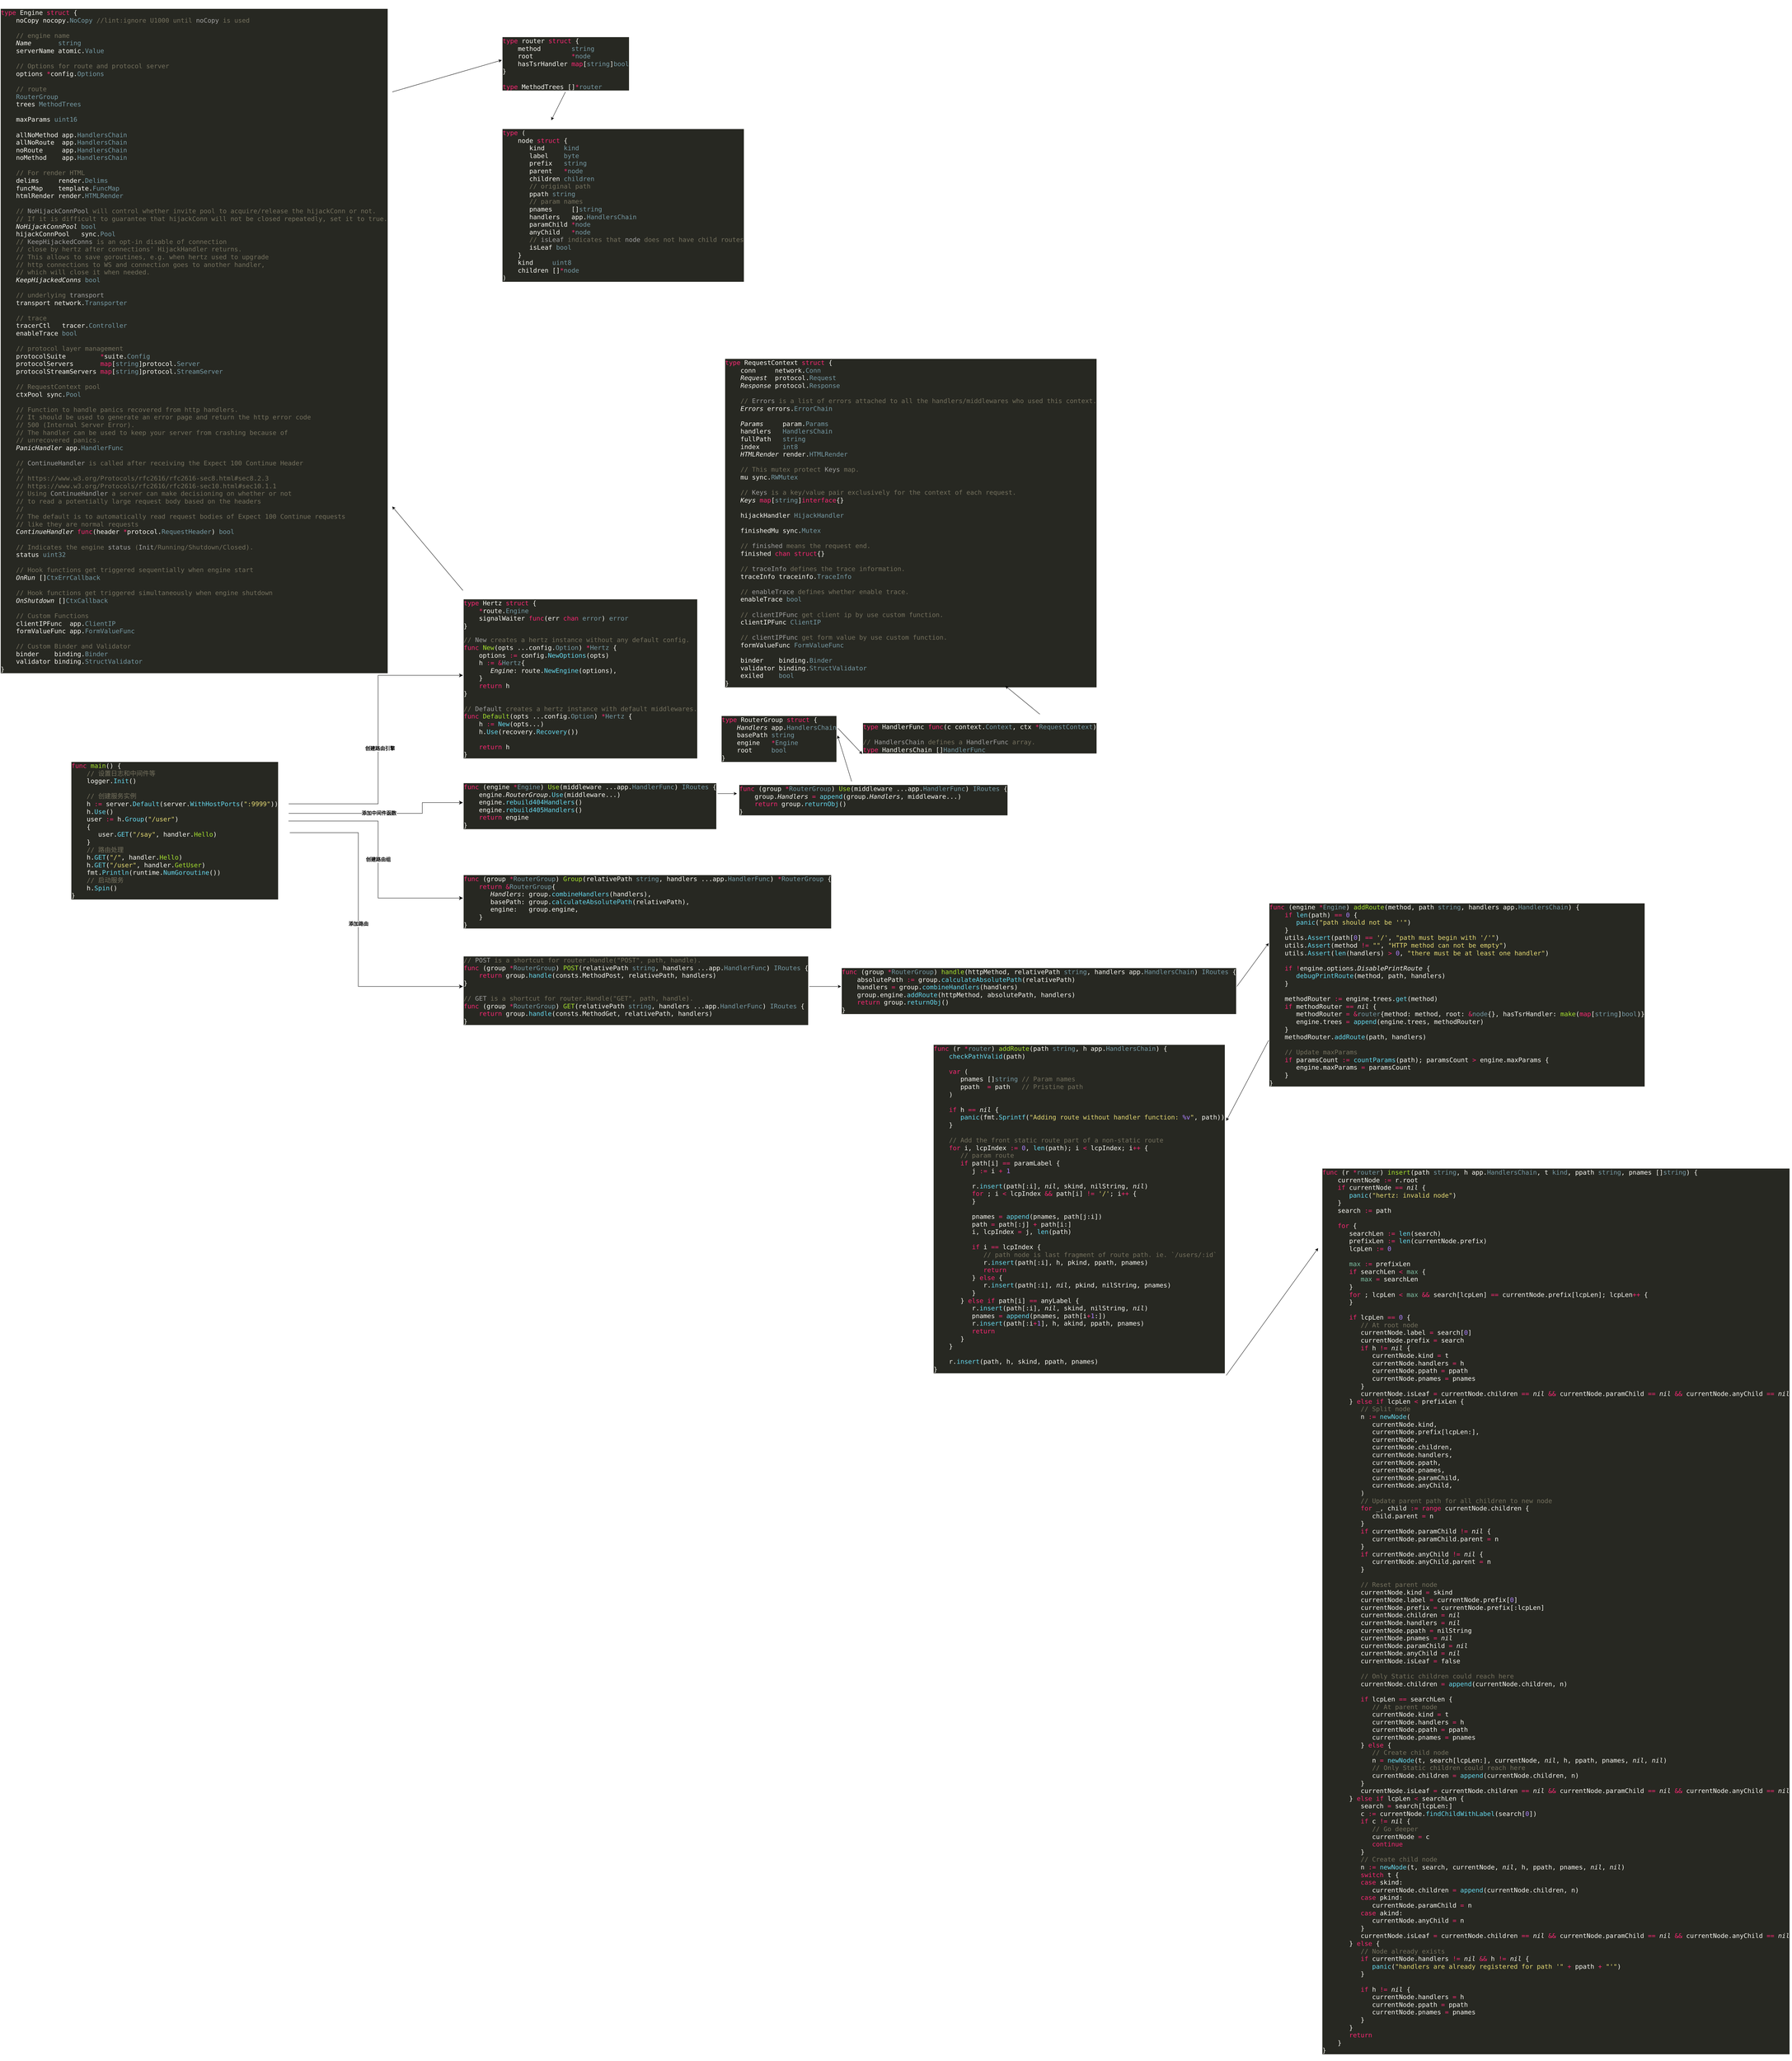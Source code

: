 <mxfile version="26.1.0">
  <diagram name="Page-1" id="f09UW0xhOilFpxU1UN8Q">
    <mxGraphModel dx="3617" dy="3646" grid="1" gridSize="10" guides="1" tooltips="1" connect="1" arrows="1" fold="1" page="1" pageScale="1" pageWidth="827" pageHeight="1169" math="0" shadow="0">
      <root>
        <mxCell id="0" />
        <mxCell id="1" parent="0" />
        <mxCell id="bZFTZhcOLTCebWkoZDsH-1" value="&lt;div style=&quot;background-color:#272822;color:#f8f8f2&quot;&gt;&lt;pre style=&quot;font-family:&#39;JetBrains Mono&#39;,monospace;font-size:13.5pt;&quot;&gt;&lt;span style=&quot;color:#f92672;&quot;&gt;func &lt;/span&gt;&lt;span style=&quot;color:#a6e22e;&quot;&gt;main&lt;/span&gt;() {&lt;br&gt;    &lt;span style=&quot;color:#75715e;&quot;&gt;// &lt;/span&gt;&lt;span style=&quot;color:#75715e;font-family:&#39;Menlo-Regular&#39;,monospace;&quot;&gt;设置日志和中间件等&lt;br&gt;&lt;/span&gt;&lt;span style=&quot;color:#75715e;font-family:&#39;Menlo-Regular&#39;,monospace;&quot;&gt;    &lt;/span&gt;logger.&lt;span style=&quot;color:#66d9ef;&quot;&gt;Init&lt;/span&gt;()&lt;br&gt;&lt;br&gt;    &lt;span style=&quot;color:#75715e;&quot;&gt;// &lt;/span&gt;&lt;span style=&quot;color:#75715e;font-family:&#39;Menlo-Regular&#39;,monospace;&quot;&gt;创建服务实例&lt;br&gt;&lt;/span&gt;&lt;span style=&quot;color:#75715e;font-family:&#39;Menlo-Regular&#39;,monospace;&quot;&gt;    &lt;/span&gt;h &lt;span style=&quot;color:#f92672;&quot;&gt;:= &lt;/span&gt;server.&lt;span style=&quot;color:#66d9ef;&quot;&gt;Default&lt;/span&gt;(server.&lt;span style=&quot;color:#66d9ef;&quot;&gt;WithHostPorts&lt;/span&gt;(&lt;span style=&quot;color:#e6db74;&quot;&gt;&quot;:9999&quot;&lt;/span&gt;))&lt;br&gt;    h.&lt;span style=&quot;color:#66d9ef;&quot;&gt;Use&lt;/span&gt;()&lt;br&gt;    user &lt;span style=&quot;color:#f92672;&quot;&gt;:= &lt;/span&gt;h.&lt;span style=&quot;color:#66d9ef;&quot;&gt;Group&lt;/span&gt;(&lt;span style=&quot;color:#e6db74;&quot;&gt;&quot;/user&quot;&lt;/span&gt;)&lt;br&gt;    {&lt;br&gt;       user.&lt;span style=&quot;color:#66d9ef;&quot;&gt;GET&lt;/span&gt;(&lt;span style=&quot;color:#e6db74;&quot;&gt;&quot;/say&quot;&lt;/span&gt;, handler.&lt;span style=&quot;color:#a6e22e;&quot;&gt;Hello&lt;/span&gt;)&lt;br&gt;    }&lt;br&gt;    &lt;span style=&quot;color:#75715e;&quot;&gt;// &lt;/span&gt;&lt;span style=&quot;color:#75715e;font-family:&#39;Menlo-Regular&#39;,monospace;&quot;&gt;路由处理&lt;br&gt;&lt;/span&gt;&lt;span style=&quot;color:#75715e;font-family:&#39;Menlo-Regular&#39;,monospace;&quot;&gt;    &lt;/span&gt;h.&lt;span style=&quot;color:#66d9ef;&quot;&gt;GET&lt;/span&gt;(&lt;span style=&quot;color:#e6db74;&quot;&gt;&quot;/&quot;&lt;/span&gt;, handler.&lt;span style=&quot;color:#a6e22e;&quot;&gt;Hello&lt;/span&gt;)&lt;br&gt;    h.&lt;span style=&quot;color:#66d9ef;&quot;&gt;GET&lt;/span&gt;(&lt;span style=&quot;color:#e6db74;&quot;&gt;&quot;/user&quot;&lt;/span&gt;, handler.&lt;span style=&quot;color:#a6e22e;&quot;&gt;GetUser&lt;/span&gt;)&lt;br&gt;    fmt.&lt;span style=&quot;color:#66d9ef;&quot;&gt;Println&lt;/span&gt;(runtime.&lt;span style=&quot;color:#66d9ef;&quot;&gt;NumGoroutine&lt;/span&gt;())&lt;br&gt;    &lt;span style=&quot;color:#75715e;&quot;&gt;// &lt;/span&gt;&lt;span style=&quot;color:#75715e;font-family:&#39;Menlo-Regular&#39;,monospace;&quot;&gt;启动服务&lt;br&gt;&lt;/span&gt;&lt;span style=&quot;color:#75715e;font-family:&#39;Menlo-Regular&#39;,monospace;&quot;&gt;    &lt;/span&gt;h.&lt;span style=&quot;color:#66d9ef;&quot;&gt;Spin&lt;/span&gt;()&lt;br&gt;}&lt;/pre&gt;&lt;/div&gt;" style="text;whiteSpace=wrap;html=1;" vertex="1" parent="1">
          <mxGeometry x="-420" y="180" width="620" height="450" as="geometry" />
        </mxCell>
        <UserObject label="&lt;div style=&quot;background-color: rgb(39, 40, 34); color: rgb(248, 248, 242);&quot;&gt;&lt;pre style=&quot;font-family:&#39;JetBrains Mono&#39;,monospace;font-size:13.5pt;&quot;&gt;&lt;span style=&quot;color: rgb(117, 113, 94);&quot;&gt;&lt;div style=&quot;color: rgb(248, 248, 242);&quot;&gt;&lt;pre style=&quot;font-family:&#39;JetBrains Mono&#39;,monospace;font-size:13.5pt;&quot;&gt;&lt;span style=&quot;color:#f92672;&quot;&gt;type &lt;/span&gt;Hertz &lt;span style=&quot;color:#f92672;&quot;&gt;struct &lt;/span&gt;{&lt;br&gt;    &lt;span style=&quot;color:#f92672;&quot;&gt;*&lt;/span&gt;route.&lt;span style=&quot;color:#769aa5;&quot;&gt;Engine&lt;br&gt;&lt;/span&gt;&lt;span style=&quot;color:#769aa5;&quot;&gt;    &lt;/span&gt;signalWaiter &lt;span style=&quot;color:#f92672;&quot;&gt;func&lt;/span&gt;(err &lt;span style=&quot;color:#f92672;&quot;&gt;chan &lt;/span&gt;&lt;span style=&quot;color:#769aa5;&quot;&gt;error&lt;/span&gt;) &lt;span style=&quot;color:#769aa5;&quot;&gt;error&lt;br&gt;&lt;/span&gt;}&lt;/pre&gt;&lt;/div&gt;&lt;/span&gt;&lt;/pre&gt;&lt;pre style=&quot;font-family:&#39;JetBrains Mono&#39;,monospace;font-size:13.5pt;&quot;&gt;&lt;span style=&quot;color: rgb(117, 113, 94);&quot;&gt;// &lt;/span&gt;&lt;span style=&quot;color: rgb(161, 161, 161);&quot;&gt;New&lt;/span&gt;&lt;span style=&quot;color: rgb(117, 113, 94);&quot;&gt; creates a hertz instance without any default config.&lt;br&gt;&lt;/span&gt;&lt;span style=&quot;color: rgb(249, 38, 114);&quot;&gt;func &lt;/span&gt;&lt;span style=&quot;color: rgb(166, 226, 46);&quot;&gt;New&lt;/span&gt;(opts ...config.&lt;span style=&quot;color: rgb(118, 154, 165);&quot;&gt;Option&lt;/span&gt;) &lt;span style=&quot;color: rgb(249, 38, 114);&quot;&gt;*&lt;/span&gt;&lt;span style=&quot;color: rgb(118, 154, 165);&quot;&gt;Hertz &lt;/span&gt;{&lt;br&gt;    options &lt;span style=&quot;color: rgb(249, 38, 114);&quot;&gt;:= &lt;/span&gt;config.&lt;span style=&quot;color: rgb(102, 217, 239);&quot;&gt;NewOptions&lt;/span&gt;(opts)&lt;br&gt;    h &lt;span style=&quot;color: rgb(249, 38, 114);&quot;&gt;:= &amp;amp;&lt;/span&gt;&lt;span style=&quot;color: rgb(118, 154, 165);&quot;&gt;Hertz&lt;/span&gt;{&lt;br&gt;       &lt;span style=&quot;font-style:italic;&quot;&gt;Engine&lt;/span&gt;: route.&lt;span style=&quot;color: rgb(102, 217, 239);&quot;&gt;NewEngine&lt;/span&gt;(options),&lt;br&gt;    }&lt;br&gt;    &lt;span style=&quot;color: rgb(249, 38, 114);&quot;&gt;return &lt;/span&gt;h&lt;br&gt;}&lt;br&gt;&lt;br&gt;&lt;span style=&quot;color: rgb(117, 113, 94);&quot;&gt;// &lt;/span&gt;&lt;span style=&quot;color: rgb(161, 161, 161);&quot;&gt;Default&lt;/span&gt;&lt;span style=&quot;color: rgb(117, 113, 94);&quot;&gt; creates a hertz instance with default middlewares.&lt;br&gt;&lt;/span&gt;&lt;span style=&quot;color: rgb(249, 38, 114);&quot;&gt;func &lt;/span&gt;&lt;span style=&quot;color: rgb(166, 226, 46);&quot;&gt;Default&lt;/span&gt;(opts ...config.&lt;span style=&quot;color: rgb(118, 154, 165);&quot;&gt;Option&lt;/span&gt;) &lt;span style=&quot;color: rgb(249, 38, 114);&quot;&gt;*&lt;/span&gt;&lt;span style=&quot;color: rgb(118, 154, 165);&quot;&gt;Hertz &lt;/span&gt;{&lt;br&gt;    h &lt;span style=&quot;color: rgb(249, 38, 114);&quot;&gt;:= &lt;/span&gt;&lt;span style=&quot;color: rgb(102, 217, 239);&quot;&gt;New&lt;/span&gt;(opts...)&lt;br&gt;    h.&lt;span style=&quot;color: rgb(102, 217, 239);&quot;&gt;Use&lt;/span&gt;(recovery.&lt;span style=&quot;color: rgb(102, 217, 239);&quot;&gt;Recovery&lt;/span&gt;())&lt;br&gt;&lt;br&gt;    &lt;span style=&quot;color: rgb(249, 38, 114);&quot;&gt;return &lt;/span&gt;h&lt;br&gt;}&lt;/pre&gt;&lt;/div&gt;" link="&lt;div style=&quot;background-color:#272822;color:#f8f8f2&quot;&gt;&lt;pre style=&quot;font-family:&#39;JetBrains Mono&#39;,monospace;font-size:13.5pt;&quot;&gt;&lt;span style=&quot;color:#75715e;&quot;&gt;// &lt;/span&gt;&lt;span style=&quot;color:#a1a1a1;&quot;&gt;New&lt;/span&gt;&lt;span style=&quot;color:#75715e;&quot;&gt; creates a hertz instance without any default config.&lt;br&gt;&lt;/span&gt;&lt;span style=&quot;color:#f92672;&quot;&gt;func &lt;/span&gt;&lt;span style=&quot;color:#a6e22e;&quot;&gt;New&lt;/span&gt;(opts ...config.&lt;span style=&quot;color:#769aa5;&quot;&gt;Option&lt;/span&gt;) &lt;span style=&quot;color:#f92672;&quot;&gt;*&lt;/span&gt;&lt;span style=&quot;color:#769aa5;&quot;&gt;Hertz &lt;/span&gt;{&lt;br&gt;    options &lt;span style=&quot;color:#f92672;&quot;&gt;:= &lt;/span&gt;config.&lt;span style=&quot;color:#66d9ef;&quot;&gt;NewOptions&lt;/span&gt;(opts)&lt;br&gt;    h &lt;span style=&quot;color:#f92672;&quot;&gt;:= &amp;amp;&lt;/span&gt;&lt;span style=&quot;color:#769aa5;&quot;&gt;Hertz&lt;/span&gt;{&lt;br&gt;       &lt;span style=&quot;font-style:italic;&quot;&gt;Engine&lt;/span&gt;: route.&lt;span style=&quot;color:#66d9ef;&quot;&gt;NewEngine&lt;/span&gt;(options),&lt;br&gt;    }&lt;br&gt;    &lt;span style=&quot;color:#f92672;&quot;&gt;return &lt;/span&gt;h&lt;br&gt;}&lt;br&gt;&lt;br&gt;&lt;span style=&quot;color:#75715e;&quot;&gt;// &lt;/span&gt;&lt;span style=&quot;color:#a1a1a1;&quot;&gt;Default&lt;/span&gt;&lt;span style=&quot;color:#75715e;&quot;&gt; creates a hertz instance with default middlewares.&lt;br&gt;&lt;/span&gt;&lt;span style=&quot;color:#f92672;&quot;&gt;func &lt;/span&gt;&lt;span style=&quot;color:#a6e22e;&quot;&gt;Default&lt;/span&gt;(opts ...config.&lt;span style=&quot;color:#769aa5;&quot;&gt;Option&lt;/span&gt;) &lt;span style=&quot;color:#f92672;&quot;&gt;*&lt;/span&gt;&lt;span style=&quot;color:#769aa5;&quot;&gt;Hertz &lt;/span&gt;{&lt;br&gt;    h &lt;span style=&quot;color:#f92672;&quot;&gt;:= &lt;/span&gt;&lt;span style=&quot;color:#66d9ef;&quot;&gt;New&lt;/span&gt;(opts...)&lt;br&gt;    h.&lt;span style=&quot;color:#66d9ef;&quot;&gt;Use&lt;/span&gt;(recovery.&lt;span style=&quot;color:#66d9ef;&quot;&gt;Recovery&lt;/span&gt;())&lt;br&gt;&lt;br&gt;    &lt;span style=&quot;color:#f92672;&quot;&gt;return &lt;/span&gt;h&lt;br&gt;}&lt;/pre&gt;&lt;/div&gt;" id="bZFTZhcOLTCebWkoZDsH-2">
          <mxCell style="text;whiteSpace=wrap;html=1;" vertex="1" parent="1">
            <mxGeometry x="690" y="-280" width="670" height="480" as="geometry" />
          </mxCell>
        </UserObject>
        <mxCell id="bZFTZhcOLTCebWkoZDsH-6" value="" style="edgeStyle=elbowEdgeStyle;elbow=horizontal;endArrow=classic;html=1;curved=0;rounded=0;endSize=8;startSize=8;exitX=0.995;exitY=0.319;exitDx=0;exitDy=0;entryX=0;entryY=0.5;entryDx=0;entryDy=0;exitPerimeter=0;" edge="1" parent="1" source="bZFTZhcOLTCebWkoZDsH-1" target="bZFTZhcOLTCebWkoZDsH-2">
          <mxGeometry width="50" height="50" relative="1" as="geometry">
            <mxPoint x="670" y="460" as="sourcePoint" />
            <mxPoint x="720" y="410" as="targetPoint" />
            <Array as="points">
              <mxPoint x="450" y="150" />
            </Array>
          </mxGeometry>
        </mxCell>
        <mxCell id="bZFTZhcOLTCebWkoZDsH-7" value="&lt;b&gt;&lt;font style=&quot;font-size: 14px;&quot;&gt;创建路由引擎&lt;/font&gt;&lt;/b&gt;" style="edgeLabel;html=1;align=center;verticalAlign=middle;resizable=0;points=[];" vertex="1" connectable="0" parent="bZFTZhcOLTCebWkoZDsH-6">
          <mxGeometry x="-0.157" y="1" relative="1" as="geometry">
            <mxPoint x="6" y="-49" as="offset" />
          </mxGeometry>
        </mxCell>
        <UserObject label="&lt;div style=&quot;background-color:#272822;color:#f8f8f2&quot;&gt;&lt;pre style=&quot;font-family:&#39;JetBrains Mono&#39;,monospace;font-size:13.5pt;&quot;&gt;&lt;span style=&quot;color:#f92672;&quot;&gt;func &lt;/span&gt;(engine &lt;span style=&quot;color:#f92672;&quot;&gt;*&lt;/span&gt;&lt;span style=&quot;color:#769aa5;&quot;&gt;Engine&lt;/span&gt;) &lt;span style=&quot;color:#a6e22e;&quot;&gt;Use&lt;/span&gt;(middleware ...app.&lt;span style=&quot;color:#769aa5;&quot;&gt;HandlerFunc&lt;/span&gt;) &lt;span style=&quot;color:#769aa5;&quot;&gt;IRoutes &lt;/span&gt;{&lt;br&gt;    engine.&lt;span style=&quot;font-style:italic;&quot;&gt;RouterGroup&lt;/span&gt;.&lt;span style=&quot;color:#66d9ef;&quot;&gt;Use&lt;/span&gt;(middleware...)&lt;br&gt;    engine.&lt;span style=&quot;color:#66d9ef;&quot;&gt;rebuild404Handlers&lt;/span&gt;()&lt;br&gt;    engine.&lt;span style=&quot;color:#66d9ef;&quot;&gt;rebuild405Handlers&lt;/span&gt;()&lt;br&gt;    &lt;span style=&quot;color:#f92672;&quot;&gt;return &lt;/span&gt;engine&lt;br&gt;}&lt;/pre&gt;&lt;/div&gt;" link="&lt;div style=&quot;background-color:#272822;color:#f8f8f2&quot;&gt;&lt;pre style=&quot;font-family:&#39;JetBrains Mono&#39;,monospace;font-size:13.5pt;&quot;&gt;&lt;span style=&quot;color:#f92672;&quot;&gt;func &lt;/span&gt;(engine &lt;span style=&quot;color:#f92672;&quot;&gt;*&lt;/span&gt;&lt;span style=&quot;color:#769aa5;&quot;&gt;Engine&lt;/span&gt;) &lt;span style=&quot;color:#a6e22e;&quot;&gt;Use&lt;/span&gt;(middleware ...app.&lt;span style=&quot;color:#769aa5;&quot;&gt;HandlerFunc&lt;/span&gt;) &lt;span style=&quot;color:#769aa5;&quot;&gt;IRoutes &lt;/span&gt;{&lt;br&gt;    engine.&lt;span style=&quot;font-style:italic;&quot;&gt;RouterGroup&lt;/span&gt;.&lt;span style=&quot;color:#66d9ef;&quot;&gt;Use&lt;/span&gt;(middleware...)&lt;br&gt;    engine.&lt;span style=&quot;color:#66d9ef;&quot;&gt;rebuild404Handlers&lt;/span&gt;()&lt;br&gt;    engine.&lt;span style=&quot;color:#66d9ef;&quot;&gt;rebuild405Handlers&lt;/span&gt;()&lt;br&gt;    &lt;span style=&quot;color:#f92672;&quot;&gt;return &lt;/span&gt;engine&lt;br&gt;}&lt;/pre&gt;&lt;/div&gt;" id="bZFTZhcOLTCebWkoZDsH-8">
          <mxCell style="text;whiteSpace=wrap;html=1;" vertex="1" parent="1">
            <mxGeometry x="690" y="240" width="720" height="160" as="geometry" />
          </mxCell>
        </UserObject>
        <mxCell id="bZFTZhcOLTCebWkoZDsH-9" value="" style="edgeStyle=elbowEdgeStyle;elbow=horizontal;endArrow=classic;html=1;curved=0;rounded=0;endSize=8;startSize=8;exitX=0.995;exitY=0.379;exitDx=0;exitDy=0;entryX=0;entryY=0.5;entryDx=0;entryDy=0;exitPerimeter=0;" edge="1" parent="1" source="bZFTZhcOLTCebWkoZDsH-1" target="bZFTZhcOLTCebWkoZDsH-8">
          <mxGeometry width="50" height="50" relative="1" as="geometry">
            <mxPoint x="460" y="333" as="sourcePoint" />
            <mxPoint x="700" y="-30" as="targetPoint" />
            <Array as="points">
              <mxPoint x="575" y="290" />
            </Array>
          </mxGeometry>
        </mxCell>
        <mxCell id="bZFTZhcOLTCebWkoZDsH-10" value="&lt;span style=&quot;font-size: 14px;&quot;&gt;&lt;b&gt;添加中间件函数&lt;/b&gt;&lt;/span&gt;" style="edgeLabel;html=1;align=center;verticalAlign=middle;resizable=0;points=[];" vertex="1" connectable="0" parent="bZFTZhcOLTCebWkoZDsH-9">
          <mxGeometry x="-0.157" y="1" relative="1" as="geometry">
            <mxPoint x="34" as="offset" />
          </mxGeometry>
        </mxCell>
        <UserObject label="&lt;div style=&quot;background-color:#272822;color:#f8f8f2&quot;&gt;&lt;pre style=&quot;font-family:&#39;JetBrains Mono&#39;,monospace;font-size:13.5pt;&quot;&gt;&lt;span style=&quot;color:#f92672;&quot;&gt;func &lt;/span&gt;(group &lt;span style=&quot;color:#f92672;&quot;&gt;*&lt;/span&gt;&lt;span style=&quot;color:#769aa5;&quot;&gt;RouterGroup&lt;/span&gt;) &lt;span style=&quot;color:#a6e22e;&quot;&gt;Use&lt;/span&gt;(middleware ...app.&lt;span style=&quot;color:#769aa5;&quot;&gt;HandlerFunc&lt;/span&gt;) &lt;span style=&quot;color:#769aa5;&quot;&gt;IRoutes &lt;/span&gt;{&lt;br&gt;    group.&lt;span style=&quot;font-style:italic;&quot;&gt;Handlers &lt;/span&gt;&lt;span style=&quot;color:#f92672;&quot;&gt;= &lt;/span&gt;&lt;span style=&quot;color:#66d9ef;&quot;&gt;append&lt;/span&gt;(group.&lt;span style=&quot;font-style:italic;&quot;&gt;Handlers&lt;/span&gt;, middleware...)&lt;br&gt;    &lt;span style=&quot;color:#f92672;&quot;&gt;return &lt;/span&gt;group.&lt;span style=&quot;color:#66d9ef;&quot;&gt;returnObj&lt;/span&gt;()&lt;br&gt;}&lt;/pre&gt;&lt;/div&gt;" link="&lt;div style=&quot;background-color:#272822;color:#f8f8f2&quot;&gt;&lt;pre style=&quot;font-family:&#39;JetBrains Mono&#39;,monospace;font-size:13.5pt;&quot;&gt;&lt;span style=&quot;color:#f92672;&quot;&gt;func &lt;/span&gt;(group &lt;span style=&quot;color:#f92672;&quot;&gt;*&lt;/span&gt;&lt;span style=&quot;color:#769aa5;&quot;&gt;RouterGroup&lt;/span&gt;) &lt;span style=&quot;color:#a6e22e;&quot;&gt;Use&lt;/span&gt;(middleware ...app.&lt;span style=&quot;color:#769aa5;&quot;&gt;HandlerFunc&lt;/span&gt;) &lt;span style=&quot;color:#769aa5;&quot;&gt;IRoutes &lt;/span&gt;{&lt;br&gt;    group.&lt;span style=&quot;font-style:italic;&quot;&gt;Handlers &lt;/span&gt;&lt;span style=&quot;color:#f92672;&quot;&gt;= &lt;/span&gt;&lt;span style=&quot;color:#66d9ef;&quot;&gt;append&lt;/span&gt;(group.&lt;span style=&quot;font-style:italic;&quot;&gt;Handlers&lt;/span&gt;, middleware...)&lt;br&gt;    &lt;span style=&quot;color:#f92672;&quot;&gt;return &lt;/span&gt;group.&lt;span style=&quot;color:#66d9ef;&quot;&gt;returnObj&lt;/span&gt;()&lt;br&gt;}&lt;/pre&gt;&lt;/div&gt;" id="bZFTZhcOLTCebWkoZDsH-11">
          <mxCell style="text;whiteSpace=wrap;html=1;" vertex="1" parent="1">
            <mxGeometry x="1470" y="245" width="760" height="115" as="geometry" />
          </mxCell>
        </UserObject>
        <mxCell id="bZFTZhcOLTCebWkoZDsH-12" value="" style="endArrow=classic;html=1;rounded=0;exitX=1.001;exitY=0.341;exitDx=0;exitDy=0;exitPerimeter=0;entryX=-0.006;entryY=0.43;entryDx=0;entryDy=0;entryPerimeter=0;" edge="1" parent="1" source="bZFTZhcOLTCebWkoZDsH-8" target="bZFTZhcOLTCebWkoZDsH-11">
          <mxGeometry width="50" height="50" relative="1" as="geometry">
            <mxPoint x="1450" y="270" as="sourcePoint" />
            <mxPoint x="1500" y="220" as="targetPoint" />
          </mxGeometry>
        </mxCell>
        <mxCell id="bZFTZhcOLTCebWkoZDsH-13" value="&lt;div style=&quot;background-color:#272822;color:#f8f8f2&quot;&gt;&lt;pre style=&quot;font-family:&#39;JetBrains Mono&#39;,monospace;font-size:13.5pt;&quot;&gt;&lt;span style=&quot;color:#f92672;&quot;&gt;type &lt;/span&gt;RouterGroup &lt;span style=&quot;color:#f92672;&quot;&gt;struct &lt;/span&gt;{&lt;br&gt;    &lt;span style=&quot;font-style:italic;&quot;&gt;Handlers &lt;/span&gt;app.&lt;span style=&quot;color:#769aa5;&quot;&gt;HandlersChain&lt;br&gt;&lt;/span&gt;&lt;span style=&quot;color:#769aa5;&quot;&gt;    &lt;/span&gt;basePath &lt;span style=&quot;color:#769aa5;&quot;&gt;string&lt;br&gt;&lt;/span&gt;&lt;span style=&quot;color:#769aa5;&quot;&gt;    &lt;/span&gt;engine   &lt;span style=&quot;color:#f92672;&quot;&gt;*&lt;/span&gt;&lt;span style=&quot;color:#769aa5;&quot;&gt;Engine&lt;br&gt;&lt;/span&gt;&lt;span style=&quot;color:#769aa5;&quot;&gt;    &lt;/span&gt;root     &lt;span style=&quot;color:#769aa5;&quot;&gt;bool&lt;br&gt;&lt;/span&gt;}&lt;/pre&gt;&lt;/div&gt;" style="text;whiteSpace=wrap;html=1;" vertex="1" parent="1">
          <mxGeometry x="1420" y="50" width="330" height="160" as="geometry" />
        </mxCell>
        <mxCell id="bZFTZhcOLTCebWkoZDsH-14" value="&lt;div style=&quot;background-color:#272822;color:#f8f8f2&quot;&gt;&lt;pre style=&quot;font-family:&#39;JetBrains Mono&#39;,monospace;font-size:13.5pt;&quot;&gt;&lt;span style=&quot;color:#f92672;&quot;&gt;type &lt;/span&gt;HandlerFunc &lt;span style=&quot;color:#f92672;&quot;&gt;func&lt;/span&gt;(c context.&lt;span style=&quot;color:#769aa5;&quot;&gt;Context&lt;/span&gt;, ctx &lt;span style=&quot;color:#f92672;&quot;&gt;*&lt;/span&gt;&lt;span style=&quot;color:#769aa5;&quot;&gt;RequestContext&lt;/span&gt;)&lt;br&gt;&lt;br&gt;&lt;span style=&quot;color:#75715e;&quot;&gt;// &lt;/span&gt;&lt;span style=&quot;color:#a1a1a1;&quot;&gt;HandlersChain&lt;/span&gt;&lt;span style=&quot;color:#75715e;&quot;&gt; defines a &lt;/span&gt;&lt;span style=&quot;color:#a1a1a1;&quot;&gt;HandlerFunc&lt;/span&gt;&lt;span style=&quot;color:#75715e;&quot;&gt; array.&lt;br&gt;&lt;/span&gt;&lt;span style=&quot;color:#f92672;&quot;&gt;type &lt;/span&gt;HandlersChain []&lt;span style=&quot;color:#769aa5;&quot;&gt;HandlerFunc&lt;/span&gt;&lt;/pre&gt;&lt;/div&gt;" style="text;whiteSpace=wrap;html=1;" vertex="1" parent="1">
          <mxGeometry x="1820" y="70" width="670" height="150" as="geometry" />
        </mxCell>
        <mxCell id="bZFTZhcOLTCebWkoZDsH-15" value="" style="endArrow=classic;html=1;rounded=0;entryX=0;entryY=0.75;entryDx=0;entryDy=0;exitX=1.003;exitY=0.372;exitDx=0;exitDy=0;exitPerimeter=0;" edge="1" parent="1" source="bZFTZhcOLTCebWkoZDsH-13" target="bZFTZhcOLTCebWkoZDsH-14">
          <mxGeometry width="50" height="50" relative="1" as="geometry">
            <mxPoint x="1760" y="110" as="sourcePoint" />
            <mxPoint x="1770" y="220" as="targetPoint" />
          </mxGeometry>
        </mxCell>
        <mxCell id="bZFTZhcOLTCebWkoZDsH-16" value="" style="endArrow=classic;html=1;rounded=0;entryX=1;entryY=0.5;entryDx=0;entryDy=0;exitX=0.421;exitY=0.13;exitDx=0;exitDy=0;exitPerimeter=0;" edge="1" parent="1" source="bZFTZhcOLTCebWkoZDsH-11" target="bZFTZhcOLTCebWkoZDsH-13">
          <mxGeometry width="50" height="50" relative="1" as="geometry">
            <mxPoint x="1930" y="-70" as="sourcePoint" />
            <mxPoint x="1999" y="3" as="targetPoint" />
          </mxGeometry>
        </mxCell>
        <UserObject label="&lt;div style=&quot;background-color:#272822;color:#f8f8f2&quot;&gt;&lt;pre style=&quot;font-family:&#39;JetBrains Mono&#39;,monospace;font-size:13.5pt;&quot;&gt;&lt;span style=&quot;color:#f92672;&quot;&gt;type &lt;/span&gt;Engine &lt;span style=&quot;color:#f92672;&quot;&gt;struct &lt;/span&gt;{&lt;br&gt;    noCopy nocopy.&lt;span style=&quot;color:#769aa5;&quot;&gt;NoCopy &lt;/span&gt;&lt;span style=&quot;color:#75715e;&quot;&gt;//lint:ignore U1000 until &lt;/span&gt;&lt;span style=&quot;color:#a1a1a1;&quot;&gt;noCopy&lt;/span&gt;&lt;span style=&quot;color:#75715e;&quot;&gt; is used&lt;br&gt;&lt;/span&gt;&lt;span style=&quot;color:#75715e;&quot;&gt;&lt;br&gt;&lt;/span&gt;&lt;span style=&quot;color:#75715e;&quot;&gt;    // engine name&lt;br&gt;&lt;/span&gt;&lt;span style=&quot;color:#75715e;&quot;&gt;    &lt;/span&gt;&lt;span style=&quot;font-style:italic;&quot;&gt;Name       &lt;/span&gt;&lt;span style=&quot;color:#769aa5;&quot;&gt;string&lt;br&gt;&lt;/span&gt;&lt;span style=&quot;color:#769aa5;&quot;&gt;    &lt;/span&gt;serverName atomic.&lt;span style=&quot;color:#769aa5;&quot;&gt;Value&lt;br&gt;&lt;/span&gt;&lt;span style=&quot;color:#769aa5;&quot;&gt;&lt;br&gt;&lt;/span&gt;&lt;span style=&quot;color:#769aa5;&quot;&gt;    &lt;/span&gt;&lt;span style=&quot;color:#75715e;&quot;&gt;// Options for route and protocol server&lt;br&gt;&lt;/span&gt;&lt;span style=&quot;color:#75715e;&quot;&gt;    &lt;/span&gt;options &lt;span style=&quot;color:#f92672;&quot;&gt;*&lt;/span&gt;config.&lt;span style=&quot;color:#769aa5;&quot;&gt;Options&lt;br&gt;&lt;/span&gt;&lt;span style=&quot;color:#769aa5;&quot;&gt;&lt;br&gt;&lt;/span&gt;&lt;span style=&quot;color:#769aa5;&quot;&gt;    &lt;/span&gt;&lt;span style=&quot;color:#75715e;&quot;&gt;// route&lt;br&gt;&lt;/span&gt;&lt;span style=&quot;color:#75715e;&quot;&gt;    &lt;/span&gt;&lt;span style=&quot;color:#769aa5;&quot;&gt;RouterGroup&lt;br&gt;&lt;/span&gt;&lt;span style=&quot;color:#769aa5;&quot;&gt;    &lt;/span&gt;trees &lt;span style=&quot;color:#769aa5;&quot;&gt;MethodTrees&lt;br&gt;&lt;/span&gt;&lt;span style=&quot;color:#769aa5;&quot;&gt;&lt;br&gt;&lt;/span&gt;&lt;span style=&quot;color:#769aa5;&quot;&gt;    &lt;/span&gt;maxParams &lt;span style=&quot;color:#769aa5;&quot;&gt;uint16&lt;br&gt;&lt;/span&gt;&lt;span style=&quot;color:#769aa5;&quot;&gt;&lt;br&gt;&lt;/span&gt;&lt;span style=&quot;color:#769aa5;&quot;&gt;    &lt;/span&gt;allNoMethod app.&lt;span style=&quot;color:#769aa5;&quot;&gt;HandlersChain&lt;br&gt;&lt;/span&gt;&lt;span style=&quot;color:#769aa5;&quot;&gt;    &lt;/span&gt;allNoRoute  app.&lt;span style=&quot;color:#769aa5;&quot;&gt;HandlersChain&lt;br&gt;&lt;/span&gt;&lt;span style=&quot;color:#769aa5;&quot;&gt;    &lt;/span&gt;noRoute     app.&lt;span style=&quot;color:#769aa5;&quot;&gt;HandlersChain&lt;br&gt;&lt;/span&gt;&lt;span style=&quot;color:#769aa5;&quot;&gt;    &lt;/span&gt;noMethod    app.&lt;span style=&quot;color:#769aa5;&quot;&gt;HandlersChain&lt;br&gt;&lt;/span&gt;&lt;span style=&quot;color:#769aa5;&quot;&gt;&lt;br&gt;&lt;/span&gt;&lt;span style=&quot;color:#769aa5;&quot;&gt;    &lt;/span&gt;&lt;span style=&quot;color:#75715e;&quot;&gt;// For render HTML&lt;br&gt;&lt;/span&gt;&lt;span style=&quot;color:#75715e;&quot;&gt;    &lt;/span&gt;delims     render.&lt;span style=&quot;color:#769aa5;&quot;&gt;Delims&lt;br&gt;&lt;/span&gt;&lt;span style=&quot;color:#769aa5;&quot;&gt;    &lt;/span&gt;funcMap    template.&lt;span style=&quot;color:#769aa5;&quot;&gt;FuncMap&lt;br&gt;&lt;/span&gt;&lt;span style=&quot;color:#769aa5;&quot;&gt;    &lt;/span&gt;htmlRender render.&lt;span style=&quot;color:#769aa5;&quot;&gt;HTMLRender&lt;br&gt;&lt;/span&gt;&lt;span style=&quot;color:#769aa5;&quot;&gt;&lt;br&gt;&lt;/span&gt;&lt;span style=&quot;color:#769aa5;&quot;&gt;    &lt;/span&gt;&lt;span style=&quot;color:#75715e;&quot;&gt;// &lt;/span&gt;&lt;span style=&quot;color:#a1a1a1;&quot;&gt;NoHijackConnPool&lt;/span&gt;&lt;span style=&quot;color:#75715e;&quot;&gt; will control whether invite pool to acquire/release the hijackConn or not.&lt;br&gt;&lt;/span&gt;&lt;span style=&quot;color:#75715e;&quot;&gt;    // If it is difficult to guarantee that hijackConn will not be closed repeatedly, set it to true.&lt;br&gt;&lt;/span&gt;&lt;span style=&quot;color:#75715e;&quot;&gt;    &lt;/span&gt;&lt;span style=&quot;font-style:italic;&quot;&gt;NoHijackConnPool &lt;/span&gt;&lt;span style=&quot;color:#769aa5;&quot;&gt;bool&lt;br&gt;&lt;/span&gt;&lt;span style=&quot;color:#769aa5;&quot;&gt;    &lt;/span&gt;hijackConnPool   sync.&lt;span style=&quot;color:#769aa5;&quot;&gt;Pool&lt;br&gt;&lt;/span&gt;&lt;span style=&quot;color:#769aa5;&quot;&gt;    &lt;/span&gt;&lt;span style=&quot;color:#75715e;&quot;&gt;// &lt;/span&gt;&lt;span style=&quot;color:#a1a1a1;&quot;&gt;KeepHijackedConns&lt;/span&gt;&lt;span style=&quot;color:#75715e;&quot;&gt; is an opt-in disable of connection&lt;br&gt;&lt;/span&gt;&lt;span style=&quot;color:#75715e;&quot;&gt;    // close by hertz after connections&#39; HijackHandler returns.&lt;br&gt;&lt;/span&gt;&lt;span style=&quot;color:#75715e;&quot;&gt;    // This allows to save goroutines, e.g. when hertz used to upgrade&lt;br&gt;&lt;/span&gt;&lt;span style=&quot;color:#75715e;&quot;&gt;    // http connections to WS and connection goes to another handler,&lt;br&gt;&lt;/span&gt;&lt;span style=&quot;color:#75715e;&quot;&gt;    // which will close it when needed.&lt;br&gt;&lt;/span&gt;&lt;span style=&quot;color:#75715e;&quot;&gt;    &lt;/span&gt;&lt;span style=&quot;font-style:italic;&quot;&gt;KeepHijackedConns &lt;/span&gt;&lt;span style=&quot;color:#769aa5;&quot;&gt;bool&lt;br&gt;&lt;/span&gt;&lt;span style=&quot;color:#769aa5;&quot;&gt;&lt;br&gt;&lt;/span&gt;&lt;span style=&quot;color:#769aa5;&quot;&gt;    &lt;/span&gt;&lt;span style=&quot;color:#75715e;&quot;&gt;// underlying &lt;/span&gt;&lt;span style=&quot;color:#a1a1a1;&quot;&gt;transport&lt;br&gt;&lt;/span&gt;&lt;span style=&quot;color:#a1a1a1;&quot;&gt;    &lt;/span&gt;transport network.&lt;span style=&quot;color:#769aa5;&quot;&gt;Transporter&lt;br&gt;&lt;/span&gt;&lt;span style=&quot;color:#769aa5;&quot;&gt;&lt;br&gt;&lt;/span&gt;&lt;span style=&quot;color:#769aa5;&quot;&gt;    &lt;/span&gt;&lt;span style=&quot;color:#75715e;&quot;&gt;// trace&lt;br&gt;&lt;/span&gt;&lt;span style=&quot;color:#75715e;&quot;&gt;    &lt;/span&gt;tracerCtl   tracer.&lt;span style=&quot;color:#769aa5;&quot;&gt;Controller&lt;br&gt;&lt;/span&gt;&lt;span style=&quot;color:#769aa5;&quot;&gt;    &lt;/span&gt;enableTrace &lt;span style=&quot;color:#769aa5;&quot;&gt;bool&lt;br&gt;&lt;/span&gt;&lt;span style=&quot;color:#769aa5;&quot;&gt;&lt;br&gt;&lt;/span&gt;&lt;span style=&quot;color:#769aa5;&quot;&gt;    &lt;/span&gt;&lt;span style=&quot;color:#75715e;&quot;&gt;// protocol layer management&lt;br&gt;&lt;/span&gt;&lt;span style=&quot;color:#75715e;&quot;&gt;    &lt;/span&gt;protocolSuite         &lt;span style=&quot;color:#f92672;&quot;&gt;*&lt;/span&gt;suite.&lt;span style=&quot;color:#769aa5;&quot;&gt;Config&lt;br&gt;&lt;/span&gt;&lt;span style=&quot;color:#769aa5;&quot;&gt;    &lt;/span&gt;protocolServers       &lt;span style=&quot;color:#f92672;&quot;&gt;map&lt;/span&gt;[&lt;span style=&quot;color:#769aa5;&quot;&gt;string&lt;/span&gt;]protocol.&lt;span style=&quot;color:#769aa5;&quot;&gt;Server&lt;br&gt;&lt;/span&gt;&lt;span style=&quot;color:#769aa5;&quot;&gt;    &lt;/span&gt;protocolStreamServers &lt;span style=&quot;color:#f92672;&quot;&gt;map&lt;/span&gt;[&lt;span style=&quot;color:#769aa5;&quot;&gt;string&lt;/span&gt;]protocol.&lt;span style=&quot;color:#769aa5;&quot;&gt;StreamServer&lt;br&gt;&lt;/span&gt;&lt;span style=&quot;color:#769aa5;&quot;&gt;&lt;br&gt;&lt;/span&gt;&lt;span style=&quot;color:#769aa5;&quot;&gt;    &lt;/span&gt;&lt;span style=&quot;color:#75715e;&quot;&gt;// RequestContext pool&lt;br&gt;&lt;/span&gt;&lt;span style=&quot;color:#75715e;&quot;&gt;    &lt;/span&gt;ctxPool sync.&lt;span style=&quot;color:#769aa5;&quot;&gt;Pool&lt;br&gt;&lt;/span&gt;&lt;span style=&quot;color:#769aa5;&quot;&gt;&lt;br&gt;&lt;/span&gt;&lt;span style=&quot;color:#769aa5;&quot;&gt;    &lt;/span&gt;&lt;span style=&quot;color:#75715e;&quot;&gt;// Function to handle panics recovered from http handlers.&lt;br&gt;&lt;/span&gt;&lt;span style=&quot;color:#75715e;&quot;&gt;    // It should be used to generate an error page and return the http error code&lt;br&gt;&lt;/span&gt;&lt;span style=&quot;color:#75715e;&quot;&gt;    // 500 (Internal Server Error).&lt;br&gt;&lt;/span&gt;&lt;span style=&quot;color:#75715e;&quot;&gt;    // The handler can be used to keep your server from crashing because of&lt;br&gt;&lt;/span&gt;&lt;span style=&quot;color:#75715e;&quot;&gt;    // unrecovered panics.&lt;br&gt;&lt;/span&gt;&lt;span style=&quot;color:#75715e;&quot;&gt;    &lt;/span&gt;&lt;span style=&quot;font-style:italic;&quot;&gt;PanicHandler &lt;/span&gt;app.&lt;span style=&quot;color:#769aa5;&quot;&gt;HandlerFunc&lt;br&gt;&lt;/span&gt;&lt;span style=&quot;color:#769aa5;&quot;&gt;&lt;br&gt;&lt;/span&gt;&lt;span style=&quot;color:#769aa5;&quot;&gt;    &lt;/span&gt;&lt;span style=&quot;color:#75715e;&quot;&gt;// &lt;/span&gt;&lt;span style=&quot;color:#a1a1a1;&quot;&gt;ContinueHandler&lt;/span&gt;&lt;span style=&quot;color:#75715e;&quot;&gt; is called after receiving the Expect 100 Continue Header&lt;br&gt;&lt;/span&gt;&lt;span style=&quot;color:#75715e;&quot;&gt;    //&lt;br&gt;&lt;/span&gt;&lt;span style=&quot;color:#75715e;&quot;&gt;    // https://www.w3.org/Protocols/rfc2616/rfc2616-sec8.html#sec8.2.3&lt;br&gt;&lt;/span&gt;&lt;span style=&quot;color:#75715e;&quot;&gt;    // https://www.w3.org/Protocols/rfc2616/rfc2616-sec10.html#sec10.1.1&lt;br&gt;&lt;/span&gt;&lt;span style=&quot;color:#75715e;&quot;&gt;    // Using &lt;/span&gt;&lt;span style=&quot;color:#a1a1a1;&quot;&gt;ContinueHandler&lt;/span&gt;&lt;span style=&quot;color:#75715e;&quot;&gt; a server can make decisioning on whether or not&lt;br&gt;&lt;/span&gt;&lt;span style=&quot;color:#75715e;&quot;&gt;    // to read a potentially large request body based on the headers&lt;br&gt;&lt;/span&gt;&lt;span style=&quot;color:#75715e;&quot;&gt;    //&lt;br&gt;&lt;/span&gt;&lt;span style=&quot;color:#75715e;&quot;&gt;    // The default is to automatically read request bodies of Expect 100 Continue requests&lt;br&gt;&lt;/span&gt;&lt;span style=&quot;color:#75715e;&quot;&gt;    // like they are normal requests&lt;br&gt;&lt;/span&gt;&lt;span style=&quot;color:#75715e;&quot;&gt;    &lt;/span&gt;&lt;span style=&quot;font-style:italic;&quot;&gt;ContinueHandler &lt;/span&gt;&lt;span style=&quot;color:#f92672;&quot;&gt;func&lt;/span&gt;(header &lt;span style=&quot;color:#f92672;&quot;&gt;*&lt;/span&gt;protocol.&lt;span style=&quot;color:#769aa5;&quot;&gt;RequestHeader&lt;/span&gt;) &lt;span style=&quot;color:#769aa5;&quot;&gt;bool&lt;br&gt;&lt;/span&gt;&lt;span style=&quot;color:#769aa5;&quot;&gt;&lt;br&gt;&lt;/span&gt;&lt;span style=&quot;color:#769aa5;&quot;&gt;    &lt;/span&gt;&lt;span style=&quot;color:#75715e;&quot;&gt;// Indicates the engine &lt;/span&gt;&lt;span style=&quot;color:#a1a1a1;&quot;&gt;status&lt;/span&gt;&lt;span style=&quot;color:#75715e;&quot;&gt; (&lt;/span&gt;&lt;span style=&quot;color:#a1a1a1;&quot;&gt;Init&lt;/span&gt;&lt;span style=&quot;color:#75715e;&quot;&gt;/Running/Shutdown/Closed).&lt;br&gt;&lt;/span&gt;&lt;span style=&quot;color:#75715e;&quot;&gt;    &lt;/span&gt;status &lt;span style=&quot;color:#769aa5;&quot;&gt;uint32&lt;br&gt;&lt;/span&gt;&lt;span style=&quot;color:#769aa5;&quot;&gt;&lt;br&gt;&lt;/span&gt;&lt;span style=&quot;color:#769aa5;&quot;&gt;    &lt;/span&gt;&lt;span style=&quot;color:#75715e;&quot;&gt;// Hook functions get triggered sequentially when engine start&lt;br&gt;&lt;/span&gt;&lt;span style=&quot;color:#75715e;&quot;&gt;    &lt;/span&gt;&lt;span style=&quot;font-style:italic;&quot;&gt;OnRun &lt;/span&gt;[]&lt;span style=&quot;color:#769aa5;&quot;&gt;CtxErrCallback&lt;br&gt;&lt;/span&gt;&lt;span style=&quot;color:#769aa5;&quot;&gt;&lt;br&gt;&lt;/span&gt;&lt;span style=&quot;color:#769aa5;&quot;&gt;    &lt;/span&gt;&lt;span style=&quot;color:#75715e;&quot;&gt;// Hook functions get triggered simultaneously when engine shutdown&lt;br&gt;&lt;/span&gt;&lt;span style=&quot;color:#75715e;&quot;&gt;    &lt;/span&gt;&lt;span style=&quot;font-style:italic;&quot;&gt;OnShutdown &lt;/span&gt;[]&lt;span style=&quot;color:#769aa5;&quot;&gt;CtxCallback&lt;br&gt;&lt;/span&gt;&lt;span style=&quot;color:#769aa5;&quot;&gt;&lt;br&gt;&lt;/span&gt;&lt;span style=&quot;color:#769aa5;&quot;&gt;    &lt;/span&gt;&lt;span style=&quot;color:#75715e;&quot;&gt;// Custom Functions&lt;br&gt;&lt;/span&gt;&lt;span style=&quot;color:#75715e;&quot;&gt;    &lt;/span&gt;clientIPFunc  app.&lt;span style=&quot;color:#769aa5;&quot;&gt;ClientIP&lt;br&gt;&lt;/span&gt;&lt;span style=&quot;color:#769aa5;&quot;&gt;    &lt;/span&gt;formValueFunc app.&lt;span style=&quot;color:#769aa5;&quot;&gt;FormValueFunc&lt;br&gt;&lt;/span&gt;&lt;span style=&quot;color:#769aa5;&quot;&gt;&lt;br&gt;&lt;/span&gt;&lt;span style=&quot;color:#769aa5;&quot;&gt;    &lt;/span&gt;&lt;span style=&quot;color:#75715e;&quot;&gt;// Custom Binder and Validator&lt;br&gt;&lt;/span&gt;&lt;span style=&quot;color:#75715e;&quot;&gt;    &lt;/span&gt;binder    binding.&lt;span style=&quot;color:#769aa5;&quot;&gt;Binder&lt;br&gt;&lt;/span&gt;&lt;span style=&quot;color:#769aa5;&quot;&gt;    &lt;/span&gt;validator binding.&lt;span style=&quot;color:#769aa5;&quot;&gt;StructValidator&lt;br&gt;&lt;/span&gt;}&lt;/pre&gt;&lt;/div&gt;" link="&lt;div style=&quot;background-color:#272822;color:#f8f8f2&quot;&gt;&lt;pre style=&quot;font-family:&#39;JetBrains Mono&#39;,monospace;font-size:13.5pt;&quot;&gt;&lt;span style=&quot;color:#f92672;&quot;&gt;type &lt;/span&gt;Engine &lt;span style=&quot;color:#f92672;&quot;&gt;struct &lt;/span&gt;{&lt;br&gt;    noCopy nocopy.&lt;span style=&quot;color:#769aa5;&quot;&gt;NoCopy &lt;/span&gt;&lt;span style=&quot;color:#75715e;&quot;&gt;//lint:ignore U1000 until &lt;/span&gt;&lt;span style=&quot;color:#a1a1a1;&quot;&gt;noCopy&lt;/span&gt;&lt;span style=&quot;color:#75715e;&quot;&gt; is used&lt;br&gt;&lt;/span&gt;&lt;span style=&quot;color:#75715e;&quot;&gt;&lt;br&gt;&lt;/span&gt;&lt;span style=&quot;color:#75715e;&quot;&gt;    // engine name&lt;br&gt;&lt;/span&gt;&lt;span style=&quot;color:#75715e;&quot;&gt;    &lt;/span&gt;&lt;span style=&quot;font-style:italic;&quot;&gt;Name       &lt;/span&gt;&lt;span style=&quot;color:#769aa5;&quot;&gt;string&lt;br&gt;&lt;/span&gt;&lt;span style=&quot;color:#769aa5;&quot;&gt;    &lt;/span&gt;serverName atomic.&lt;span style=&quot;color:#769aa5;&quot;&gt;Value&lt;br&gt;&lt;/span&gt;&lt;span style=&quot;color:#769aa5;&quot;&gt;&lt;br&gt;&lt;/span&gt;&lt;span style=&quot;color:#769aa5;&quot;&gt;    &lt;/span&gt;&lt;span style=&quot;color:#75715e;&quot;&gt;// Options for route and protocol server&lt;br&gt;&lt;/span&gt;&lt;span style=&quot;color:#75715e;&quot;&gt;    &lt;/span&gt;options &lt;span style=&quot;color:#f92672;&quot;&gt;*&lt;/span&gt;config.&lt;span style=&quot;color:#769aa5;&quot;&gt;Options&lt;br&gt;&lt;/span&gt;&lt;span style=&quot;color:#769aa5;&quot;&gt;&lt;br&gt;&lt;/span&gt;&lt;span style=&quot;color:#769aa5;&quot;&gt;    &lt;/span&gt;&lt;span style=&quot;color:#75715e;&quot;&gt;// route&lt;br&gt;&lt;/span&gt;&lt;span style=&quot;color:#75715e;&quot;&gt;    &lt;/span&gt;&lt;span style=&quot;color:#769aa5;&quot;&gt;RouterGroup&lt;br&gt;&lt;/span&gt;&lt;span style=&quot;color:#769aa5;&quot;&gt;    &lt;/span&gt;trees &lt;span style=&quot;color:#769aa5;&quot;&gt;MethodTrees&lt;br&gt;&lt;/span&gt;&lt;span style=&quot;color:#769aa5;&quot;&gt;&lt;br&gt;&lt;/span&gt;&lt;span style=&quot;color:#769aa5;&quot;&gt;    &lt;/span&gt;maxParams &lt;span style=&quot;color:#769aa5;&quot;&gt;uint16&lt;br&gt;&lt;/span&gt;&lt;span style=&quot;color:#769aa5;&quot;&gt;&lt;br&gt;&lt;/span&gt;&lt;span style=&quot;color:#769aa5;&quot;&gt;    &lt;/span&gt;allNoMethod app.&lt;span style=&quot;color:#769aa5;&quot;&gt;HandlersChain&lt;br&gt;&lt;/span&gt;&lt;span style=&quot;color:#769aa5;&quot;&gt;    &lt;/span&gt;allNoRoute  app.&lt;span style=&quot;color:#769aa5;&quot;&gt;HandlersChain&lt;br&gt;&lt;/span&gt;&lt;span style=&quot;color:#769aa5;&quot;&gt;    &lt;/span&gt;noRoute     app.&lt;span style=&quot;color:#769aa5;&quot;&gt;HandlersChain&lt;br&gt;&lt;/span&gt;&lt;span style=&quot;color:#769aa5;&quot;&gt;    &lt;/span&gt;noMethod    app.&lt;span style=&quot;color:#769aa5;&quot;&gt;HandlersChain&lt;br&gt;&lt;/span&gt;&lt;span style=&quot;color:#769aa5;&quot;&gt;&lt;br&gt;&lt;/span&gt;&lt;span style=&quot;color:#769aa5;&quot;&gt;    &lt;/span&gt;&lt;span style=&quot;color:#75715e;&quot;&gt;// For render HTML&lt;br&gt;&lt;/span&gt;&lt;span style=&quot;color:#75715e;&quot;&gt;    &lt;/span&gt;delims     render.&lt;span style=&quot;color:#769aa5;&quot;&gt;Delims&lt;br&gt;&lt;/span&gt;&lt;span style=&quot;color:#769aa5;&quot;&gt;    &lt;/span&gt;funcMap    template.&lt;span style=&quot;color:#769aa5;&quot;&gt;FuncMap&lt;br&gt;&lt;/span&gt;&lt;span style=&quot;color:#769aa5;&quot;&gt;    &lt;/span&gt;htmlRender render.&lt;span style=&quot;color:#769aa5;&quot;&gt;HTMLRender&lt;br&gt;&lt;/span&gt;&lt;span style=&quot;color:#769aa5;&quot;&gt;&lt;br&gt;&lt;/span&gt;&lt;span style=&quot;color:#769aa5;&quot;&gt;    &lt;/span&gt;&lt;span style=&quot;color:#75715e;&quot;&gt;// &lt;/span&gt;&lt;span style=&quot;color:#a1a1a1;&quot;&gt;NoHijackConnPool&lt;/span&gt;&lt;span style=&quot;color:#75715e;&quot;&gt; will control whether invite pool to acquire/release the hijackConn or not.&lt;br&gt;&lt;/span&gt;&lt;span style=&quot;color:#75715e;&quot;&gt;    // If it is difficult to guarantee that hijackConn will not be closed repeatedly, set it to true.&lt;br&gt;&lt;/span&gt;&lt;span style=&quot;color:#75715e;&quot;&gt;    &lt;/span&gt;&lt;span style=&quot;font-style:italic;&quot;&gt;NoHijackConnPool &lt;/span&gt;&lt;span style=&quot;color:#769aa5;&quot;&gt;bool&lt;br&gt;&lt;/span&gt;&lt;span style=&quot;color:#769aa5;&quot;&gt;    &lt;/span&gt;hijackConnPool   sync.&lt;span style=&quot;color:#769aa5;&quot;&gt;Pool&lt;br&gt;&lt;/span&gt;&lt;span style=&quot;color:#769aa5;&quot;&gt;    &lt;/span&gt;&lt;span style=&quot;color:#75715e;&quot;&gt;// &lt;/span&gt;&lt;span style=&quot;color:#a1a1a1;&quot;&gt;KeepHijackedConns&lt;/span&gt;&lt;span style=&quot;color:#75715e;&quot;&gt; is an opt-in disable of connection&lt;br&gt;&lt;/span&gt;&lt;span style=&quot;color:#75715e;&quot;&gt;    // close by hertz after connections&#39; HijackHandler returns.&lt;br&gt;&lt;/span&gt;&lt;span style=&quot;color:#75715e;&quot;&gt;    // This allows to save goroutines, e.g. when hertz used to upgrade&lt;br&gt;&lt;/span&gt;&lt;span style=&quot;color:#75715e;&quot;&gt;    // http connections to WS and connection goes to another handler,&lt;br&gt;&lt;/span&gt;&lt;span style=&quot;color:#75715e;&quot;&gt;    // which will close it when needed.&lt;br&gt;&lt;/span&gt;&lt;span style=&quot;color:#75715e;&quot;&gt;    &lt;/span&gt;&lt;span style=&quot;font-style:italic;&quot;&gt;KeepHijackedConns &lt;/span&gt;&lt;span style=&quot;color:#769aa5;&quot;&gt;bool&lt;br&gt;&lt;/span&gt;&lt;span style=&quot;color:#769aa5;&quot;&gt;&lt;br&gt;&lt;/span&gt;&lt;span style=&quot;color:#769aa5;&quot;&gt;    &lt;/span&gt;&lt;span style=&quot;color:#75715e;&quot;&gt;// underlying &lt;/span&gt;&lt;span style=&quot;color:#a1a1a1;&quot;&gt;transport&lt;br&gt;&lt;/span&gt;&lt;span style=&quot;color:#a1a1a1;&quot;&gt;    &lt;/span&gt;transport network.&lt;span style=&quot;color:#769aa5;&quot;&gt;Transporter&lt;br&gt;&lt;/span&gt;&lt;span style=&quot;color:#769aa5;&quot;&gt;&lt;br&gt;&lt;/span&gt;&lt;span style=&quot;color:#769aa5;&quot;&gt;    &lt;/span&gt;&lt;span style=&quot;color:#75715e;&quot;&gt;// trace&lt;br&gt;&lt;/span&gt;&lt;span style=&quot;color:#75715e;&quot;&gt;    &lt;/span&gt;tracerCtl   tracer.&lt;span style=&quot;color:#769aa5;&quot;&gt;Controller&lt;br&gt;&lt;/span&gt;&lt;span style=&quot;color:#769aa5;&quot;&gt;    &lt;/span&gt;enableTrace &lt;span style=&quot;color:#769aa5;&quot;&gt;bool&lt;br&gt;&lt;/span&gt;&lt;span style=&quot;color:#769aa5;&quot;&gt;&lt;br&gt;&lt;/span&gt;&lt;span style=&quot;color:#769aa5;&quot;&gt;    &lt;/span&gt;&lt;span style=&quot;color:#75715e;&quot;&gt;// protocol layer management&lt;br&gt;&lt;/span&gt;&lt;span style=&quot;color:#75715e;&quot;&gt;    &lt;/span&gt;protocolSuite         &lt;span style=&quot;color:#f92672;&quot;&gt;*&lt;/span&gt;suite.&lt;span style=&quot;color:#769aa5;&quot;&gt;Config&lt;br&gt;&lt;/span&gt;&lt;span style=&quot;color:#769aa5;&quot;&gt;    &lt;/span&gt;protocolServers       &lt;span style=&quot;color:#f92672;&quot;&gt;map&lt;/span&gt;[&lt;span style=&quot;color:#769aa5;&quot;&gt;string&lt;/span&gt;]protocol.&lt;span style=&quot;color:#769aa5;&quot;&gt;Server&lt;br&gt;&lt;/span&gt;&lt;span style=&quot;color:#769aa5;&quot;&gt;    &lt;/span&gt;protocolStreamServers &lt;span style=&quot;color:#f92672;&quot;&gt;map&lt;/span&gt;[&lt;span style=&quot;color:#769aa5;&quot;&gt;string&lt;/span&gt;]protocol.&lt;span style=&quot;color:#769aa5;&quot;&gt;StreamServer&lt;br&gt;&lt;/span&gt;&lt;span style=&quot;color:#769aa5;&quot;&gt;&lt;br&gt;&lt;/span&gt;&lt;span style=&quot;color:#769aa5;&quot;&gt;    &lt;/span&gt;&lt;span style=&quot;color:#75715e;&quot;&gt;// RequestContext pool&lt;br&gt;&lt;/span&gt;&lt;span style=&quot;color:#75715e;&quot;&gt;    &lt;/span&gt;ctxPool sync.&lt;span style=&quot;color:#769aa5;&quot;&gt;Pool&lt;br&gt;&lt;/span&gt;&lt;span style=&quot;color:#769aa5;&quot;&gt;&lt;br&gt;&lt;/span&gt;&lt;span style=&quot;color:#769aa5;&quot;&gt;    &lt;/span&gt;&lt;span style=&quot;color:#75715e;&quot;&gt;// Function to handle panics recovered from http handlers.&lt;br&gt;&lt;/span&gt;&lt;span style=&quot;color:#75715e;&quot;&gt;    // It should be used to generate an error page and return the http error code&lt;br&gt;&lt;/span&gt;&lt;span style=&quot;color:#75715e;&quot;&gt;    // 500 (Internal Server Error).&lt;br&gt;&lt;/span&gt;&lt;span style=&quot;color:#75715e;&quot;&gt;    // The handler can be used to keep your server from crashing because of&lt;br&gt;&lt;/span&gt;&lt;span style=&quot;color:#75715e;&quot;&gt;    // unrecovered panics.&lt;br&gt;&lt;/span&gt;&lt;span style=&quot;color:#75715e;&quot;&gt;    &lt;/span&gt;&lt;span style=&quot;font-style:italic;&quot;&gt;PanicHandler &lt;/span&gt;app.&lt;span style=&quot;color:#769aa5;&quot;&gt;HandlerFunc&lt;br&gt;&lt;/span&gt;&lt;span style=&quot;color:#769aa5;&quot;&gt;&lt;br&gt;&lt;/span&gt;&lt;span style=&quot;color:#769aa5;&quot;&gt;    &lt;/span&gt;&lt;span style=&quot;color:#75715e;&quot;&gt;// &lt;/span&gt;&lt;span style=&quot;color:#a1a1a1;&quot;&gt;ContinueHandler&lt;/span&gt;&lt;span style=&quot;color:#75715e;&quot;&gt; is called after receiving the Expect 100 Continue Header&lt;br&gt;&lt;/span&gt;&lt;span style=&quot;color:#75715e;&quot;&gt;    //&lt;br&gt;&lt;/span&gt;&lt;span style=&quot;color:#75715e;&quot;&gt;    // https://www.w3.org/Protocols/rfc2616/rfc2616-sec8.html#sec8.2.3&lt;br&gt;&lt;/span&gt;&lt;span style=&quot;color:#75715e;&quot;&gt;    // https://www.w3.org/Protocols/rfc2616/rfc2616-sec10.html#sec10.1.1&lt;br&gt;&lt;/span&gt;&lt;span style=&quot;color:#75715e;&quot;&gt;    // Using &lt;/span&gt;&lt;span style=&quot;color:#a1a1a1;&quot;&gt;ContinueHandler&lt;/span&gt;&lt;span style=&quot;color:#75715e;&quot;&gt; a server can make decisioning on whether or not&lt;br&gt;&lt;/span&gt;&lt;span style=&quot;color:#75715e;&quot;&gt;    // to read a potentially large request body based on the headers&lt;br&gt;&lt;/span&gt;&lt;span style=&quot;color:#75715e;&quot;&gt;    //&lt;br&gt;&lt;/span&gt;&lt;span style=&quot;color:#75715e;&quot;&gt;    // The default is to automatically read request bodies of Expect 100 Continue requests&lt;br&gt;&lt;/span&gt;&lt;span style=&quot;color:#75715e;&quot;&gt;    // like they are normal requests&lt;br&gt;&lt;/span&gt;&lt;span style=&quot;color:#75715e;&quot;&gt;    &lt;/span&gt;&lt;span style=&quot;font-style:italic;&quot;&gt;ContinueHandler &lt;/span&gt;&lt;span style=&quot;color:#f92672;&quot;&gt;func&lt;/span&gt;(header &lt;span style=&quot;color:#f92672;&quot;&gt;*&lt;/span&gt;protocol.&lt;span style=&quot;color:#769aa5;&quot;&gt;RequestHeader&lt;/span&gt;) &lt;span style=&quot;color:#769aa5;&quot;&gt;bool&lt;br&gt;&lt;/span&gt;&lt;span style=&quot;color:#769aa5;&quot;&gt;&lt;br&gt;&lt;/span&gt;&lt;span style=&quot;color:#769aa5;&quot;&gt;    &lt;/span&gt;&lt;span style=&quot;color:#75715e;&quot;&gt;// Indicates the engine &lt;/span&gt;&lt;span style=&quot;color:#a1a1a1;&quot;&gt;status&lt;/span&gt;&lt;span style=&quot;color:#75715e;&quot;&gt; (&lt;/span&gt;&lt;span style=&quot;color:#a1a1a1;&quot;&gt;Init&lt;/span&gt;&lt;span style=&quot;color:#75715e;&quot;&gt;/Running/Shutdown/Closed).&lt;br&gt;&lt;/span&gt;&lt;span style=&quot;color:#75715e;&quot;&gt;    &lt;/span&gt;status &lt;span style=&quot;color:#769aa5;&quot;&gt;uint32&lt;br&gt;&lt;/span&gt;&lt;span style=&quot;color:#769aa5;&quot;&gt;&lt;br&gt;&lt;/span&gt;&lt;span style=&quot;color:#769aa5;&quot;&gt;    &lt;/span&gt;&lt;span style=&quot;color:#75715e;&quot;&gt;// Hook functions get triggered sequentially when engine start&lt;br&gt;&lt;/span&gt;&lt;span style=&quot;color:#75715e;&quot;&gt;    &lt;/span&gt;&lt;span style=&quot;font-style:italic;&quot;&gt;OnRun &lt;/span&gt;[]&lt;span style=&quot;color:#769aa5;&quot;&gt;CtxErrCallback&lt;br&gt;&lt;/span&gt;&lt;span style=&quot;color:#769aa5;&quot;&gt;&lt;br&gt;&lt;/span&gt;&lt;span style=&quot;color:#769aa5;&quot;&gt;    &lt;/span&gt;&lt;span style=&quot;color:#75715e;&quot;&gt;// Hook functions get triggered simultaneously when engine shutdown&lt;br&gt;&lt;/span&gt;&lt;span style=&quot;color:#75715e;&quot;&gt;    &lt;/span&gt;&lt;span style=&quot;font-style:italic;&quot;&gt;OnShutdown &lt;/span&gt;[]&lt;span style=&quot;color:#769aa5;&quot;&gt;CtxCallback&lt;br&gt;&lt;/span&gt;&lt;span style=&quot;color:#769aa5;&quot;&gt;&lt;br&gt;&lt;/span&gt;&lt;span style=&quot;color:#769aa5;&quot;&gt;    &lt;/span&gt;&lt;span style=&quot;color:#75715e;&quot;&gt;// Custom Functions&lt;br&gt;&lt;/span&gt;&lt;span style=&quot;color:#75715e;&quot;&gt;    &lt;/span&gt;clientIPFunc  app.&lt;span style=&quot;color:#769aa5;&quot;&gt;ClientIP&lt;br&gt;&lt;/span&gt;&lt;span style=&quot;color:#769aa5;&quot;&gt;    &lt;/span&gt;formValueFunc app.&lt;span style=&quot;color:#769aa5;&quot;&gt;FormValueFunc&lt;br&gt;&lt;/span&gt;&lt;span style=&quot;color:#769aa5;&quot;&gt;&lt;br&gt;&lt;/span&gt;&lt;span style=&quot;color:#769aa5;&quot;&gt;    &lt;/span&gt;&lt;span style=&quot;color:#75715e;&quot;&gt;// Custom Binder and Validator&lt;br&gt;&lt;/span&gt;&lt;span style=&quot;color:#75715e;&quot;&gt;    &lt;/span&gt;binder    binding.&lt;span style=&quot;color:#769aa5;&quot;&gt;Binder&lt;br&gt;&lt;/span&gt;&lt;span style=&quot;color:#769aa5;&quot;&gt;    &lt;/span&gt;validator binding.&lt;span style=&quot;color:#769aa5;&quot;&gt;StructValidator&lt;br&gt;&lt;/span&gt;}&lt;/pre&gt;&lt;/div&gt;" id="bZFTZhcOLTCebWkoZDsH-17">
          <mxCell style="text;whiteSpace=wrap;html=1;" vertex="1" parent="1">
            <mxGeometry x="-620" y="-1950" width="1110" height="1910" as="geometry" />
          </mxCell>
        </UserObject>
        <mxCell id="bZFTZhcOLTCebWkoZDsH-18" value="" style="endArrow=classic;html=1;rounded=0;exitX=0;exitY=0;exitDx=0;exitDy=0;entryX=1;entryY=0.75;entryDx=0;entryDy=0;" edge="1" parent="1" source="bZFTZhcOLTCebWkoZDsH-2" target="bZFTZhcOLTCebWkoZDsH-17">
          <mxGeometry width="50" height="50" relative="1" as="geometry">
            <mxPoint x="240" y="-420" as="sourcePoint" />
            <mxPoint x="290" y="-470" as="targetPoint" />
          </mxGeometry>
        </mxCell>
        <UserObject label="&lt;div style=&quot;background-color:#272822;color:#f8f8f2&quot;&gt;&lt;pre style=&quot;font-family:&#39;JetBrains Mono&#39;,monospace;font-size:13.5pt;&quot;&gt;&lt;span style=&quot;color:#f92672;&quot;&gt;func &lt;/span&gt;(group &lt;span style=&quot;color:#f92672;&quot;&gt;*&lt;/span&gt;&lt;span style=&quot;color:#769aa5;&quot;&gt;RouterGroup&lt;/span&gt;) &lt;span style=&quot;color:#a6e22e;&quot;&gt;Group&lt;/span&gt;(relativePath &lt;span style=&quot;color:#769aa5;&quot;&gt;string&lt;/span&gt;, handlers ...app.&lt;span style=&quot;color:#769aa5;&quot;&gt;HandlerFunc&lt;/span&gt;) &lt;span style=&quot;color:#f92672;&quot;&gt;*&lt;/span&gt;&lt;span style=&quot;color:#769aa5;&quot;&gt;RouterGroup &lt;/span&gt;{&lt;br&gt;    &lt;span style=&quot;color:#f92672;&quot;&gt;return &amp;amp;&lt;/span&gt;&lt;span style=&quot;color:#769aa5;&quot;&gt;RouterGroup&lt;/span&gt;{&lt;br&gt;       &lt;span style=&quot;font-style:italic;&quot;&gt;Handlers&lt;/span&gt;: group.&lt;span style=&quot;color:#66d9ef;&quot;&gt;combineHandlers&lt;/span&gt;(handlers),&lt;br&gt;       basePath: group.&lt;span style=&quot;color:#66d9ef;&quot;&gt;calculateAbsolutePath&lt;/span&gt;(relativePath),&lt;br&gt;       engine:   group.engine,&lt;br&gt;    }&lt;br&gt;}&lt;/pre&gt;&lt;/div&gt;" link="&lt;div style=&quot;background-color:#272822;color:#f8f8f2&quot;&gt;&lt;pre style=&quot;font-family:&#39;JetBrains Mono&#39;,monospace;font-size:13.5pt;&quot;&gt;&lt;span style=&quot;color:#f92672;&quot;&gt;func &lt;/span&gt;(group &lt;span style=&quot;color:#f92672;&quot;&gt;*&lt;/span&gt;&lt;span style=&quot;color:#769aa5;&quot;&gt;RouterGroup&lt;/span&gt;) &lt;span style=&quot;color:#a6e22e;&quot;&gt;Group&lt;/span&gt;(relativePath &lt;span style=&quot;color:#769aa5;&quot;&gt;string&lt;/span&gt;, handlers ...app.&lt;span style=&quot;color:#769aa5;&quot;&gt;HandlerFunc&lt;/span&gt;) &lt;span style=&quot;color:#f92672;&quot;&gt;*&lt;/span&gt;&lt;span style=&quot;color:#769aa5;&quot;&gt;RouterGroup &lt;/span&gt;{&lt;br&gt;    &lt;span style=&quot;color:#f92672;&quot;&gt;return &amp;amp;&lt;/span&gt;&lt;span style=&quot;color:#769aa5;&quot;&gt;RouterGroup&lt;/span&gt;{&lt;br&gt;       &lt;span style=&quot;font-style:italic;&quot;&gt;Handlers&lt;/span&gt;: group.&lt;span style=&quot;color:#66d9ef;&quot;&gt;combineHandlers&lt;/span&gt;(handlers),&lt;br&gt;       basePath: group.&lt;span style=&quot;color:#66d9ef;&quot;&gt;calculateAbsolutePath&lt;/span&gt;(relativePath),&lt;br&gt;       engine:   group.engine,&lt;br&gt;    }&lt;br&gt;}&lt;/pre&gt;&lt;/div&gt;" id="bZFTZhcOLTCebWkoZDsH-19">
          <mxCell style="text;whiteSpace=wrap;html=1;" vertex="1" parent="1">
            <mxGeometry x="690" y="500" width="1050" height="180" as="geometry" />
          </mxCell>
        </UserObject>
        <mxCell id="bZFTZhcOLTCebWkoZDsH-20" value="" style="edgeStyle=elbowEdgeStyle;elbow=horizontal;endArrow=classic;html=1;curved=0;rounded=0;endSize=8;startSize=8;exitX=0.994;exitY=0.427;exitDx=0;exitDy=0;entryX=0;entryY=0.5;entryDx=0;entryDy=0;exitPerimeter=0;" edge="1" parent="1" source="bZFTZhcOLTCebWkoZDsH-1" target="bZFTZhcOLTCebWkoZDsH-19">
          <mxGeometry width="50" height="50" relative="1" as="geometry">
            <mxPoint x="197" y="461" as="sourcePoint" />
            <mxPoint x="690" y="430" as="targetPoint" />
            <Array as="points">
              <mxPoint x="450" y="490" />
            </Array>
          </mxGeometry>
        </mxCell>
        <mxCell id="bZFTZhcOLTCebWkoZDsH-21" value="&lt;span style=&quot;font-size: 14px;&quot;&gt;&lt;b&gt;创建路由组&lt;/b&gt;&lt;/span&gt;" style="edgeLabel;html=1;align=center;verticalAlign=middle;resizable=0;points=[];" vertex="1" connectable="0" parent="bZFTZhcOLTCebWkoZDsH-20">
          <mxGeometry x="-0.157" y="1" relative="1" as="geometry">
            <mxPoint x="-1" y="62" as="offset" />
          </mxGeometry>
        </mxCell>
        <mxCell id="bZFTZhcOLTCebWkoZDsH-22" value="&lt;div style=&quot;background-color:#272822;color:#f8f8f2&quot;&gt;&lt;pre style=&quot;font-family:&#39;JetBrains Mono&#39;,monospace;font-size:13.5pt;&quot;&gt;&lt;span style=&quot;color:#f92672;&quot;&gt;type &lt;/span&gt;RequestContext &lt;span style=&quot;color:#f92672;&quot;&gt;struct &lt;/span&gt;{&lt;br&gt;    conn     network.&lt;span style=&quot;color:#769aa5;&quot;&gt;Conn&lt;br&gt;&lt;/span&gt;&lt;span style=&quot;color:#769aa5;&quot;&gt;    &lt;/span&gt;&lt;span style=&quot;font-style:italic;&quot;&gt;Request  &lt;/span&gt;protocol.&lt;span style=&quot;color:#769aa5;&quot;&gt;Request&lt;br&gt;&lt;/span&gt;&lt;span style=&quot;color:#769aa5;&quot;&gt;    &lt;/span&gt;&lt;span style=&quot;font-style:italic;&quot;&gt;Response &lt;/span&gt;protocol.&lt;span style=&quot;color:#769aa5;&quot;&gt;Response&lt;br&gt;&lt;/span&gt;&lt;span style=&quot;color:#769aa5;&quot;&gt;&lt;br&gt;&lt;/span&gt;&lt;span style=&quot;color:#769aa5;&quot;&gt;    &lt;/span&gt;&lt;span style=&quot;color:#75715e;&quot;&gt;// &lt;/span&gt;&lt;span style=&quot;color:#a1a1a1;&quot;&gt;Errors&lt;/span&gt;&lt;span style=&quot;color:#75715e;&quot;&gt; is a list of errors attached to all the handlers/middlewares who used this context.&lt;br&gt;&lt;/span&gt;&lt;span style=&quot;color:#75715e;&quot;&gt;    &lt;/span&gt;&lt;span style=&quot;font-style:italic;&quot;&gt;Errors &lt;/span&gt;errors.&lt;span style=&quot;color:#769aa5;&quot;&gt;ErrorChain&lt;br&gt;&lt;/span&gt;&lt;span style=&quot;color:#769aa5;&quot;&gt;&lt;br&gt;&lt;/span&gt;&lt;span style=&quot;color:#769aa5;&quot;&gt;    &lt;/span&gt;&lt;span style=&quot;font-style:italic;&quot;&gt;Params     &lt;/span&gt;param.&lt;span style=&quot;color:#769aa5;&quot;&gt;Params&lt;br&gt;&lt;/span&gt;&lt;span style=&quot;color:#769aa5;&quot;&gt;    &lt;/span&gt;handlers   &lt;span style=&quot;color:#769aa5;&quot;&gt;HandlersChain&lt;br&gt;&lt;/span&gt;&lt;span style=&quot;color:#769aa5;&quot;&gt;    &lt;/span&gt;fullPath   &lt;span style=&quot;color:#769aa5;&quot;&gt;string&lt;br&gt;&lt;/span&gt;&lt;span style=&quot;color:#769aa5;&quot;&gt;    &lt;/span&gt;index      &lt;span style=&quot;color:#769aa5;&quot;&gt;int8&lt;br&gt;&lt;/span&gt;&lt;span style=&quot;color:#769aa5;&quot;&gt;    &lt;/span&gt;&lt;span style=&quot;font-style:italic;&quot;&gt;HTMLRender &lt;/span&gt;render.&lt;span style=&quot;color:#769aa5;&quot;&gt;HTMLRender&lt;br&gt;&lt;/span&gt;&lt;span style=&quot;color:#769aa5;&quot;&gt;&lt;br&gt;&lt;/span&gt;&lt;span style=&quot;color:#769aa5;&quot;&gt;    &lt;/span&gt;&lt;span style=&quot;color:#75715e;&quot;&gt;// This mutex protect &lt;/span&gt;&lt;span style=&quot;color:#a1a1a1;&quot;&gt;Keys&lt;/span&gt;&lt;span style=&quot;color:#75715e;&quot;&gt; map.&lt;br&gt;&lt;/span&gt;&lt;span style=&quot;color:#75715e;&quot;&gt;    &lt;/span&gt;mu sync.&lt;span style=&quot;color:#769aa5;&quot;&gt;RWMutex&lt;br&gt;&lt;/span&gt;&lt;span style=&quot;color:#769aa5;&quot;&gt;&lt;br&gt;&lt;/span&gt;&lt;span style=&quot;color:#769aa5;&quot;&gt;    &lt;/span&gt;&lt;span style=&quot;color:#75715e;&quot;&gt;// &lt;/span&gt;&lt;span style=&quot;color:#a1a1a1;&quot;&gt;Keys&lt;/span&gt;&lt;span style=&quot;color:#75715e;&quot;&gt; is a key/value pair exclusively for the context of each request.&lt;br&gt;&lt;/span&gt;&lt;span style=&quot;color:#75715e;&quot;&gt;    &lt;/span&gt;&lt;span style=&quot;font-style:italic;&quot;&gt;Keys &lt;/span&gt;&lt;span style=&quot;color:#f92672;&quot;&gt;map&lt;/span&gt;[&lt;span style=&quot;color:#769aa5;&quot;&gt;string&lt;/span&gt;]&lt;span style=&quot;color:#f92672;&quot;&gt;interface&lt;/span&gt;{}&lt;br&gt;&lt;br&gt;    hijackHandler &lt;span style=&quot;color:#769aa5;&quot;&gt;HijackHandler&lt;br&gt;&lt;/span&gt;&lt;span style=&quot;color:#769aa5;&quot;&gt;&lt;br&gt;&lt;/span&gt;&lt;span style=&quot;color:#769aa5;&quot;&gt;    &lt;/span&gt;finishedMu sync.&lt;span style=&quot;color:#769aa5;&quot;&gt;Mutex&lt;br&gt;&lt;/span&gt;&lt;span style=&quot;color:#769aa5;&quot;&gt;&lt;br&gt;&lt;/span&gt;&lt;span style=&quot;color:#769aa5;&quot;&gt;    &lt;/span&gt;&lt;span style=&quot;color:#75715e;&quot;&gt;// &lt;/span&gt;&lt;span style=&quot;color:#a1a1a1;&quot;&gt;finished&lt;/span&gt;&lt;span style=&quot;color:#75715e;&quot;&gt; means the request end.&lt;br&gt;&lt;/span&gt;&lt;span style=&quot;color:#75715e;&quot;&gt;    &lt;/span&gt;finished &lt;span style=&quot;color:#f92672;&quot;&gt;chan struct&lt;/span&gt;{}&lt;br&gt;&lt;br&gt;    &lt;span style=&quot;color:#75715e;&quot;&gt;// &lt;/span&gt;&lt;span style=&quot;color:#a1a1a1;&quot;&gt;traceInfo&lt;/span&gt;&lt;span style=&quot;color:#75715e;&quot;&gt; defines the trace information.&lt;br&gt;&lt;/span&gt;&lt;span style=&quot;color:#75715e;&quot;&gt;    &lt;/span&gt;traceInfo traceinfo.&lt;span style=&quot;color:#769aa5;&quot;&gt;TraceInfo&lt;br&gt;&lt;/span&gt;&lt;span style=&quot;color:#769aa5;&quot;&gt;&lt;br&gt;&lt;/span&gt;&lt;span style=&quot;color:#769aa5;&quot;&gt;    &lt;/span&gt;&lt;span style=&quot;color:#75715e;&quot;&gt;// &lt;/span&gt;&lt;span style=&quot;color:#a1a1a1;&quot;&gt;enableTrace&lt;/span&gt;&lt;span style=&quot;color:#75715e;&quot;&gt; defines whether enable trace.&lt;br&gt;&lt;/span&gt;&lt;span style=&quot;color:#75715e;&quot;&gt;    &lt;/span&gt;enableTrace &lt;span style=&quot;color:#769aa5;&quot;&gt;bool&lt;br&gt;&lt;/span&gt;&lt;span style=&quot;color:#769aa5;&quot;&gt;&lt;br&gt;&lt;/span&gt;&lt;span style=&quot;color:#769aa5;&quot;&gt;    &lt;/span&gt;&lt;span style=&quot;color:#75715e;&quot;&gt;// &lt;/span&gt;&lt;span style=&quot;color:#a1a1a1;&quot;&gt;clientIPFunc&lt;/span&gt;&lt;span style=&quot;color:#75715e;&quot;&gt; get client ip by use custom function.&lt;br&gt;&lt;/span&gt;&lt;span style=&quot;color:#75715e;&quot;&gt;    &lt;/span&gt;clientIPFunc &lt;span style=&quot;color:#769aa5;&quot;&gt;ClientIP&lt;br&gt;&lt;/span&gt;&lt;span style=&quot;color:#769aa5;&quot;&gt;&lt;br&gt;&lt;/span&gt;&lt;span style=&quot;color:#769aa5;&quot;&gt;    &lt;/span&gt;&lt;span style=&quot;color:#75715e;&quot;&gt;// &lt;/span&gt;&lt;span style=&quot;color:#a1a1a1;&quot;&gt;clientIPFunc&lt;/span&gt;&lt;span style=&quot;color:#75715e;&quot;&gt; get form value by use custom function.&lt;br&gt;&lt;/span&gt;&lt;span style=&quot;color:#75715e;&quot;&gt;    &lt;/span&gt;formValueFunc &lt;span style=&quot;color:#769aa5;&quot;&gt;FormValueFunc&lt;br&gt;&lt;/span&gt;&lt;span style=&quot;color:#769aa5;&quot;&gt;&lt;br&gt;&lt;/span&gt;&lt;span style=&quot;color:#769aa5;&quot;&gt;    &lt;/span&gt;binder    binding.&lt;span style=&quot;color:#769aa5;&quot;&gt;Binder&lt;br&gt;&lt;/span&gt;&lt;span style=&quot;color:#769aa5;&quot;&gt;    &lt;/span&gt;validator binding.&lt;span style=&quot;color:#769aa5;&quot;&gt;StructValidator&lt;br&gt;&lt;/span&gt;&lt;span style=&quot;color:#769aa5;&quot;&gt;    &lt;/span&gt;exiled    &lt;span style=&quot;color:#769aa5;&quot;&gt;bool&lt;br&gt;&lt;/span&gt;}&lt;/pre&gt;&lt;/div&gt;" style="text;whiteSpace=wrap;html=1;" vertex="1" parent="1">
          <mxGeometry x="1430" y="-960" width="1060" height="950" as="geometry" />
        </mxCell>
        <mxCell id="bZFTZhcOLTCebWkoZDsH-23" value="" style="endArrow=classic;html=1;rounded=0;exitX=0.75;exitY=0;exitDx=0;exitDy=0;entryX=0.75;entryY=1;entryDx=0;entryDy=0;" edge="1" parent="1" source="bZFTZhcOLTCebWkoZDsH-14" target="bZFTZhcOLTCebWkoZDsH-22">
          <mxGeometry width="50" height="50" relative="1" as="geometry">
            <mxPoint x="2680" y="-150" as="sourcePoint" />
            <mxPoint x="2730" y="-200" as="targetPoint" />
          </mxGeometry>
        </mxCell>
        <UserObject label="&lt;div style=&quot;background-color:#272822;color:#f8f8f2&quot;&gt;&lt;pre style=&quot;font-family:&#39;JetBrains Mono&#39;,monospace;font-size:13.5pt;&quot;&gt;&lt;span style=&quot;color:#75715e;&quot;&gt;// &lt;/span&gt;&lt;span style=&quot;color:#a1a1a1;&quot;&gt;POST&lt;/span&gt;&lt;span style=&quot;color:#75715e;&quot;&gt; is a shortcut for router.Handle(&quot;POST&quot;, path, handle).&lt;br&gt;&lt;/span&gt;&lt;span style=&quot;color:#f92672;&quot;&gt;func &lt;/span&gt;(group &lt;span style=&quot;color:#f92672;&quot;&gt;*&lt;/span&gt;&lt;span style=&quot;color:#769aa5;&quot;&gt;RouterGroup&lt;/span&gt;) &lt;span style=&quot;color:#a6e22e;&quot;&gt;POST&lt;/span&gt;(relativePath &lt;span style=&quot;color:#769aa5;&quot;&gt;string&lt;/span&gt;, handlers ...app.&lt;span style=&quot;color:#769aa5;&quot;&gt;HandlerFunc&lt;/span&gt;) &lt;span style=&quot;color:#769aa5;&quot;&gt;IRoutes &lt;/span&gt;{&lt;br&gt;    &lt;span style=&quot;color:#f92672;&quot;&gt;return &lt;/span&gt;group.&lt;span style=&quot;color:#66d9ef;&quot;&gt;handle&lt;/span&gt;(consts.MethodPost, relativePath, handlers)&lt;br&gt;}&lt;br&gt;&lt;br&gt;&lt;span style=&quot;color:#75715e;&quot;&gt;// &lt;/span&gt;&lt;span style=&quot;color:#a1a1a1;&quot;&gt;GET&lt;/span&gt;&lt;span style=&quot;color:#75715e;&quot;&gt; is a shortcut for router.Handle(&quot;GET&quot;, path, handle).&lt;br&gt;&lt;/span&gt;&lt;span style=&quot;color:#f92672;&quot;&gt;func &lt;/span&gt;(group &lt;span style=&quot;color:#f92672;&quot;&gt;*&lt;/span&gt;&lt;span style=&quot;color:#769aa5;&quot;&gt;RouterGroup&lt;/span&gt;) &lt;span style=&quot;color:#a6e22e;&quot;&gt;GET&lt;/span&gt;(relativePath &lt;span style=&quot;color:#769aa5;&quot;&gt;string&lt;/span&gt;, handlers ...app.&lt;span style=&quot;color:#769aa5;&quot;&gt;HandlerFunc&lt;/span&gt;) &lt;span style=&quot;color:#769aa5;&quot;&gt;IRoutes &lt;/span&gt;{&lt;br&gt;    &lt;span style=&quot;color:#f92672;&quot;&gt;return &lt;/span&gt;group.&lt;span style=&quot;color:#66d9ef;&quot;&gt;handle&lt;/span&gt;(consts.MethodGet, relativePath, handlers)&lt;br&gt;}&lt;/pre&gt;&lt;/div&gt;" link="&lt;div style=&quot;background-color:#272822;color:#f8f8f2&quot;&gt;&lt;pre style=&quot;font-family:&#39;JetBrains Mono&#39;,monospace;font-size:13.5pt;&quot;&gt;&lt;span style=&quot;color:#75715e;&quot;&gt;// &lt;/span&gt;&lt;span style=&quot;color:#a1a1a1;&quot;&gt;POST&lt;/span&gt;&lt;span style=&quot;color:#75715e;&quot;&gt; is a shortcut for router.Handle(&quot;POST&quot;, path, handle).&lt;br&gt;&lt;/span&gt;&lt;span style=&quot;color:#f92672;&quot;&gt;func &lt;/span&gt;(group &lt;span style=&quot;color:#f92672;&quot;&gt;*&lt;/span&gt;&lt;span style=&quot;color:#769aa5;&quot;&gt;RouterGroup&lt;/span&gt;) &lt;span style=&quot;color:#a6e22e;&quot;&gt;POST&lt;/span&gt;(relativePath &lt;span style=&quot;color:#769aa5;&quot;&gt;string&lt;/span&gt;, handlers ...app.&lt;span style=&quot;color:#769aa5;&quot;&gt;HandlerFunc&lt;/span&gt;) &lt;span style=&quot;color:#769aa5;&quot;&gt;IRoutes &lt;/span&gt;{&lt;br&gt;    &lt;span style=&quot;color:#f92672;&quot;&gt;return &lt;/span&gt;group.&lt;span style=&quot;color:#66d9ef;&quot;&gt;handle&lt;/span&gt;(consts.MethodPost, relativePath, handlers)&lt;br&gt;}&lt;br&gt;&lt;br&gt;&lt;span style=&quot;color:#75715e;&quot;&gt;// &lt;/span&gt;&lt;span style=&quot;color:#a1a1a1;&quot;&gt;GET&lt;/span&gt;&lt;span style=&quot;color:#75715e;&quot;&gt; is a shortcut for router.Handle(&quot;GET&quot;, path, handle).&lt;br&gt;&lt;/span&gt;&lt;span style=&quot;color:#f92672;&quot;&gt;func &lt;/span&gt;(group &lt;span style=&quot;color:#f92672;&quot;&gt;*&lt;/span&gt;&lt;span style=&quot;color:#769aa5;&quot;&gt;RouterGroup&lt;/span&gt;) &lt;span style=&quot;color:#a6e22e;&quot;&gt;GET&lt;/span&gt;(relativePath &lt;span style=&quot;color:#769aa5;&quot;&gt;string&lt;/span&gt;, handlers ...app.&lt;span style=&quot;color:#769aa5;&quot;&gt;HandlerFunc&lt;/span&gt;) &lt;span style=&quot;color:#769aa5;&quot;&gt;IRoutes &lt;/span&gt;{&lt;br&gt;    &lt;span style=&quot;color:#f92672;&quot;&gt;return &lt;/span&gt;group.&lt;span style=&quot;color:#66d9ef;&quot;&gt;handle&lt;/span&gt;(consts.MethodGet, relativePath, handlers)&lt;br&gt;}&lt;/pre&gt;&lt;/div&gt;" id="bZFTZhcOLTCebWkoZDsH-25">
          <mxCell style="text;whiteSpace=wrap;html=1;" vertex="1" parent="1">
            <mxGeometry x="690" y="730" width="980" height="220" as="geometry" />
          </mxCell>
        </UserObject>
        <mxCell id="bZFTZhcOLTCebWkoZDsH-26" value="" style="edgeStyle=elbowEdgeStyle;elbow=horizontal;endArrow=classic;html=1;curved=0;rounded=0;endSize=8;startSize=8;exitX=1;exitY=0.5;exitDx=0;exitDy=0;entryX=0;entryY=0.5;entryDx=0;entryDy=0;" edge="1" parent="1" source="bZFTZhcOLTCebWkoZDsH-1" target="bZFTZhcOLTCebWkoZDsH-25">
          <mxGeometry width="50" height="50" relative="1" as="geometry">
            <mxPoint x="140" y="630" as="sourcePoint" />
            <mxPoint x="634" y="848" as="targetPoint" />
            <Array as="points">
              <mxPoint x="394" y="748" />
            </Array>
          </mxGeometry>
        </mxCell>
        <mxCell id="bZFTZhcOLTCebWkoZDsH-27" value="&lt;span style=&quot;font-size: 14px;&quot;&gt;&lt;b&gt;添加路由&lt;/b&gt;&lt;/span&gt;" style="edgeLabel;html=1;align=center;verticalAlign=middle;resizable=0;points=[];" vertex="1" connectable="0" parent="bZFTZhcOLTCebWkoZDsH-26">
          <mxGeometry x="-0.157" y="1" relative="1" as="geometry">
            <mxPoint x="-1" y="62" as="offset" />
          </mxGeometry>
        </mxCell>
        <UserObject label="&lt;div style=&quot;background-color:#272822;color:#f8f8f2&quot;&gt;&lt;pre style=&quot;font-family:&#39;JetBrains Mono&#39;,monospace;font-size:13.5pt;&quot;&gt;&lt;span style=&quot;color:#f92672;&quot;&gt;func &lt;/span&gt;(group &lt;span style=&quot;color:#f92672;&quot;&gt;*&lt;/span&gt;&lt;span style=&quot;color:#769aa5;&quot;&gt;RouterGroup&lt;/span&gt;) &lt;span style=&quot;color:#a6e22e;&quot;&gt;handle&lt;/span&gt;(httpMethod, relativePath &lt;span style=&quot;color:#769aa5;&quot;&gt;string&lt;/span&gt;, handlers app.&lt;span style=&quot;color:#769aa5;&quot;&gt;HandlersChain&lt;/span&gt;) &lt;span style=&quot;color:#769aa5;&quot;&gt;IRoutes &lt;/span&gt;{&lt;br&gt;    absolutePath &lt;span style=&quot;color:#f92672;&quot;&gt;:= &lt;/span&gt;group.&lt;span style=&quot;color:#66d9ef;&quot;&gt;calculateAbsolutePath&lt;/span&gt;(relativePath)&lt;br&gt;    handlers &lt;span style=&quot;color:#f92672;&quot;&gt;= &lt;/span&gt;group.&lt;span style=&quot;color:#66d9ef;&quot;&gt;combineHandlers&lt;/span&gt;(handlers)&lt;br&gt;    group.engine.&lt;span style=&quot;color:#66d9ef;&quot;&gt;addRoute&lt;/span&gt;(httpMethod, absolutePath, handlers)&lt;br&gt;    &lt;span style=&quot;color:#f92672;&quot;&gt;return &lt;/span&gt;group.&lt;span style=&quot;color:#66d9ef;&quot;&gt;returnObj&lt;/span&gt;()&lt;br&gt;}&lt;/pre&gt;&lt;/div&gt;" link="&lt;div style=&quot;background-color:#272822;color:#f8f8f2&quot;&gt;&lt;pre style=&quot;font-family:&#39;JetBrains Mono&#39;,monospace;font-size:13.5pt;&quot;&gt;&lt;span style=&quot;color:#f92672;&quot;&gt;func &lt;/span&gt;(group &lt;span style=&quot;color:#f92672;&quot;&gt;*&lt;/span&gt;&lt;span style=&quot;color:#769aa5;&quot;&gt;RouterGroup&lt;/span&gt;) &lt;span style=&quot;color:#a6e22e;&quot;&gt;handle&lt;/span&gt;(httpMethod, relativePath &lt;span style=&quot;color:#769aa5;&quot;&gt;string&lt;/span&gt;, handlers app.&lt;span style=&quot;color:#769aa5;&quot;&gt;HandlersChain&lt;/span&gt;) &lt;span style=&quot;color:#769aa5;&quot;&gt;IRoutes &lt;/span&gt;{&lt;br&gt;    absolutePath &lt;span style=&quot;color:#f92672;&quot;&gt;:= &lt;/span&gt;group.&lt;span style=&quot;color:#66d9ef;&quot;&gt;calculateAbsolutePath&lt;/span&gt;(relativePath)&lt;br&gt;    handlers &lt;span style=&quot;color:#f92672;&quot;&gt;= &lt;/span&gt;group.&lt;span style=&quot;color:#66d9ef;&quot;&gt;combineHandlers&lt;/span&gt;(handlers)&lt;br&gt;    group.engine.&lt;span style=&quot;color:#66d9ef;&quot;&gt;addRoute&lt;/span&gt;(httpMethod, absolutePath, handlers)&lt;br&gt;    &lt;span style=&quot;color:#f92672;&quot;&gt;return &lt;/span&gt;group.&lt;span style=&quot;color:#66d9ef;&quot;&gt;returnObj&lt;/span&gt;()&lt;br&gt;}&lt;/pre&gt;&lt;/div&gt;" id="bZFTZhcOLTCebWkoZDsH-30">
          <mxCell style="text;whiteSpace=wrap;html=1;" vertex="1" parent="1">
            <mxGeometry x="1760" y="762.5" width="1120" height="155" as="geometry" />
          </mxCell>
        </UserObject>
        <mxCell id="bZFTZhcOLTCebWkoZDsH-31" value="" style="endArrow=classic;html=1;rounded=0;exitX=1;exitY=0.5;exitDx=0;exitDy=0;entryX=0;entryY=0.5;entryDx=0;entryDy=0;" edge="1" parent="1" source="bZFTZhcOLTCebWkoZDsH-25" target="bZFTZhcOLTCebWkoZDsH-30">
          <mxGeometry width="50" height="50" relative="1" as="geometry">
            <mxPoint x="1870" y="620" as="sourcePoint" />
            <mxPoint x="2160" y="580" as="targetPoint" />
          </mxGeometry>
        </mxCell>
        <mxCell id="bZFTZhcOLTCebWkoZDsH-32" value="&lt;div style=&quot;background-color:#272822;color:#f8f8f2&quot;&gt;&lt;pre style=&quot;font-family:&#39;JetBrains Mono&#39;,monospace;font-size:13.5pt;&quot;&gt;&lt;span style=&quot;color:#f92672;&quot;&gt;type &lt;/span&gt;router &lt;span style=&quot;color:#f92672;&quot;&gt;struct &lt;/span&gt;{&lt;br&gt;    method        &lt;span style=&quot;color:#769aa5;&quot;&gt;string&lt;br&gt;&lt;/span&gt;&lt;span style=&quot;color:#769aa5;&quot;&gt;    &lt;/span&gt;root          &lt;span style=&quot;color:#f92672;&quot;&gt;*&lt;/span&gt;&lt;span style=&quot;color:#769aa5;&quot;&gt;node&lt;br&gt;&lt;/span&gt;&lt;span style=&quot;color:#769aa5;&quot;&gt;    &lt;/span&gt;hasTsrHandler &lt;span style=&quot;color:#f92672;&quot;&gt;map&lt;/span&gt;[&lt;span style=&quot;color:#769aa5;&quot;&gt;string&lt;/span&gt;]&lt;span style=&quot;color:#769aa5;&quot;&gt;bool&lt;br&gt;&lt;/span&gt;}&lt;br&gt;&lt;br&gt;&lt;span style=&quot;color:#f92672;&quot;&gt;type &lt;/span&gt;MethodTrees []&lt;span style=&quot;color:#f92672;&quot;&gt;*&lt;/span&gt;&lt;span style=&quot;color:#769aa5;&quot;&gt;router&lt;/span&gt;&lt;/pre&gt;&lt;/div&gt;" style="text;whiteSpace=wrap;html=1;" vertex="1" parent="1">
          <mxGeometry x="800" y="-1870" width="360" height="180" as="geometry" />
        </mxCell>
        <mxCell id="bZFTZhcOLTCebWkoZDsH-33" value="&lt;div style=&quot;background-color:#272822;color:#f8f8f2&quot;&gt;&lt;pre style=&quot;font-family:&#39;JetBrains Mono&#39;,monospace;font-size:13.5pt;&quot;&gt;&lt;span style=&quot;color:#f92672;&quot;&gt;type &lt;/span&gt;(&lt;br&gt;    node &lt;span style=&quot;color:#f92672;&quot;&gt;struct &lt;/span&gt;{&lt;br&gt;       kind     &lt;span style=&quot;color:#769aa5;&quot;&gt;kind&lt;br&gt;&lt;/span&gt;&lt;span style=&quot;color:#769aa5;&quot;&gt;       &lt;/span&gt;label    &lt;span style=&quot;color:#769aa5;&quot;&gt;byte&lt;br&gt;&lt;/span&gt;&lt;span style=&quot;color:#769aa5;&quot;&gt;       &lt;/span&gt;prefix   &lt;span style=&quot;color:#769aa5;&quot;&gt;string&lt;br&gt;&lt;/span&gt;&lt;span style=&quot;color:#769aa5;&quot;&gt;       &lt;/span&gt;parent   &lt;span style=&quot;color:#f92672;&quot;&gt;*&lt;/span&gt;&lt;span style=&quot;color:#769aa5;&quot;&gt;node&lt;br&gt;&lt;/span&gt;&lt;span style=&quot;color:#769aa5;&quot;&gt;       &lt;/span&gt;children &lt;span style=&quot;color:#769aa5;&quot;&gt;children&lt;br&gt;&lt;/span&gt;&lt;span style=&quot;color:#769aa5;&quot;&gt;       &lt;/span&gt;&lt;span style=&quot;color:#75715e;&quot;&gt;// original path&lt;br&gt;&lt;/span&gt;&lt;span style=&quot;color:#75715e;&quot;&gt;       &lt;/span&gt;ppath &lt;span style=&quot;color:#769aa5;&quot;&gt;string&lt;br&gt;&lt;/span&gt;&lt;span style=&quot;color:#769aa5;&quot;&gt;       &lt;/span&gt;&lt;span style=&quot;color:#75715e;&quot;&gt;// param names&lt;br&gt;&lt;/span&gt;&lt;span style=&quot;color:#75715e;&quot;&gt;       &lt;/span&gt;pnames     []&lt;span style=&quot;color:#769aa5;&quot;&gt;string&lt;br&gt;&lt;/span&gt;&lt;span style=&quot;color:#769aa5;&quot;&gt;       &lt;/span&gt;handlers   app.&lt;span style=&quot;color:#769aa5;&quot;&gt;HandlersChain&lt;br&gt;&lt;/span&gt;&lt;span style=&quot;color:#769aa5;&quot;&gt;       &lt;/span&gt;paramChild &lt;span style=&quot;color:#f92672;&quot;&gt;*&lt;/span&gt;&lt;span style=&quot;color:#769aa5;&quot;&gt;node&lt;br&gt;&lt;/span&gt;&lt;span style=&quot;color:#769aa5;&quot;&gt;       &lt;/span&gt;anyChild   &lt;span style=&quot;color:#f92672;&quot;&gt;*&lt;/span&gt;&lt;span style=&quot;color:#769aa5;&quot;&gt;node&lt;br&gt;&lt;/span&gt;&lt;span style=&quot;color:#769aa5;&quot;&gt;       &lt;/span&gt;&lt;span style=&quot;color:#75715e;&quot;&gt;// &lt;/span&gt;&lt;span style=&quot;color:#a1a1a1;&quot;&gt;isLeaf&lt;/span&gt;&lt;span style=&quot;color:#75715e;&quot;&gt; indicates that &lt;/span&gt;&lt;span style=&quot;color:#a1a1a1;&quot;&gt;node&lt;/span&gt;&lt;span style=&quot;color:#75715e;&quot;&gt; does not have child routes&lt;br&gt;&lt;/span&gt;&lt;span style=&quot;color:#75715e;&quot;&gt;       &lt;/span&gt;isLeaf &lt;span style=&quot;color:#769aa5;&quot;&gt;bool&lt;br&gt;&lt;/span&gt;&lt;span style=&quot;color:#769aa5;&quot;&gt;    &lt;/span&gt;}&lt;br&gt;    kind     &lt;span style=&quot;color:#769aa5;&quot;&gt;uint8&lt;br&gt;&lt;/span&gt;&lt;span style=&quot;color:#769aa5;&quot;&gt;    &lt;/span&gt;children []&lt;span style=&quot;color:#f92672;&quot;&gt;*&lt;/span&gt;&lt;span style=&quot;color:#769aa5;&quot;&gt;node&lt;br&gt;&lt;/span&gt;)&lt;/pre&gt;&lt;/div&gt;" style="text;whiteSpace=wrap;html=1;" vertex="1" parent="1">
          <mxGeometry x="800" y="-1610" width="560" height="490" as="geometry" />
        </mxCell>
        <mxCell id="bZFTZhcOLTCebWkoZDsH-34" value="" style="endArrow=classic;html=1;rounded=0;entryX=0;entryY=0.5;entryDx=0;entryDy=0;" edge="1" parent="1" target="bZFTZhcOLTCebWkoZDsH-32">
          <mxGeometry width="50" height="50" relative="1" as="geometry">
            <mxPoint x="490" y="-1690" as="sourcePoint" />
            <mxPoint x="740" y="-1430" as="targetPoint" />
          </mxGeometry>
        </mxCell>
        <mxCell id="bZFTZhcOLTCebWkoZDsH-35" value="" style="endArrow=classic;html=1;rounded=0;entryX=0.25;entryY=0;entryDx=0;entryDy=0;exitX=0.5;exitY=1;exitDx=0;exitDy=0;" edge="1" parent="1" source="bZFTZhcOLTCebWkoZDsH-32" target="bZFTZhcOLTCebWkoZDsH-33">
          <mxGeometry width="50" height="50" relative="1" as="geometry">
            <mxPoint x="550" y="-1560" as="sourcePoint" />
            <mxPoint x="860" y="-1650" as="targetPoint" />
          </mxGeometry>
        </mxCell>
        <UserObject label="&lt;div style=&quot;background-color:#272822;color:#f8f8f2&quot;&gt;&lt;pre style=&quot;font-family:&#39;JetBrains Mono&#39;,monospace;font-size:13.5pt;&quot;&gt;&lt;span style=&quot;color:#f92672;&quot;&gt;func &lt;/span&gt;(engine &lt;span style=&quot;color:#f92672;&quot;&gt;*&lt;/span&gt;&lt;span style=&quot;color:#769aa5;&quot;&gt;Engine&lt;/span&gt;) &lt;span style=&quot;color:#a6e22e;&quot;&gt;addRoute&lt;/span&gt;(method, path &lt;span style=&quot;color:#769aa5;&quot;&gt;string&lt;/span&gt;, handlers app.&lt;span style=&quot;color:#769aa5;&quot;&gt;HandlersChain&lt;/span&gt;) {&lt;br&gt;    &lt;span style=&quot;color:#f92672;&quot;&gt;if &lt;/span&gt;&lt;span style=&quot;color:#66d9ef;&quot;&gt;len&lt;/span&gt;(path) &lt;span style=&quot;color:#f92672;&quot;&gt;== &lt;/span&gt;&lt;span style=&quot;color:#ae81ff;&quot;&gt;0 &lt;/span&gt;{&lt;br&gt;       &lt;span style=&quot;color:#66d9ef;&quot;&gt;panic&lt;/span&gt;(&lt;span style=&quot;color:#e6db74;&quot;&gt;&quot;path should not be &#39;&#39;&quot;&lt;/span&gt;)&lt;br&gt;    }&lt;br&gt;    utils.&lt;span style=&quot;color:#66d9ef;&quot;&gt;Assert&lt;/span&gt;(path[&lt;span style=&quot;color:#ae81ff;&quot;&gt;0&lt;/span&gt;] &lt;span style=&quot;color:#f92672;&quot;&gt;== &lt;/span&gt;&lt;span style=&quot;color:#e6db74;&quot;&gt;&#39;/&#39;&lt;/span&gt;, &lt;span style=&quot;color:#e6db74;&quot;&gt;&quot;path must begin with &#39;/&#39;&quot;&lt;/span&gt;)&lt;br&gt;    utils.&lt;span style=&quot;color:#66d9ef;&quot;&gt;Assert&lt;/span&gt;(method &lt;span style=&quot;color:#f92672;&quot;&gt;!= &lt;/span&gt;&lt;span style=&quot;color:#e6db74;&quot;&gt;&quot;&quot;&lt;/span&gt;, &lt;span style=&quot;color:#e6db74;&quot;&gt;&quot;HTTP method can not be empty&quot;&lt;/span&gt;)&lt;br&gt;    utils.&lt;span style=&quot;color:#66d9ef;&quot;&gt;Assert&lt;/span&gt;(&lt;span style=&quot;color:#66d9ef;&quot;&gt;len&lt;/span&gt;(handlers) &lt;span style=&quot;color:#f92672;&quot;&gt;&amp;gt; &lt;/span&gt;&lt;span style=&quot;color:#ae81ff;&quot;&gt;0&lt;/span&gt;, &lt;span style=&quot;color:#e6db74;&quot;&gt;&quot;there must be at least one handler&quot;&lt;/span&gt;)&lt;br&gt;&lt;br&gt;    &lt;span style=&quot;color:#f92672;&quot;&gt;if !&lt;/span&gt;engine.options.&lt;span style=&quot;font-style:italic;&quot;&gt;DisablePrintRoute &lt;/span&gt;{&lt;br&gt;       &lt;span style=&quot;color:#66d9ef;&quot;&gt;debugPrintRoute&lt;/span&gt;(method, path, handlers)&lt;br&gt;    }&lt;br&gt;&lt;br&gt;    methodRouter &lt;span style=&quot;color:#f92672;&quot;&gt;:= &lt;/span&gt;engine.trees.&lt;span style=&quot;color:#66d9ef;&quot;&gt;get&lt;/span&gt;(method)&lt;br&gt;    &lt;span style=&quot;color:#f92672;&quot;&gt;if &lt;/span&gt;methodRouter &lt;span style=&quot;color:#f92672;&quot;&gt;== &lt;/span&gt;&lt;span style=&quot;font-style:italic;&quot;&gt;nil &lt;/span&gt;{&lt;br&gt;       methodRouter &lt;span style=&quot;color:#f92672;&quot;&gt;= &amp;amp;&lt;/span&gt;&lt;span style=&quot;color:#769aa5;&quot;&gt;router&lt;/span&gt;{method: method, root: &lt;span style=&quot;color:#f92672;&quot;&gt;&amp;amp;&lt;/span&gt;&lt;span style=&quot;color:#769aa5;&quot;&gt;node&lt;/span&gt;{}, hasTsrHandler: &lt;span style=&quot;color:#a6e22e;&quot;&gt;make&lt;/span&gt;(&lt;span style=&quot;color:#f92672;&quot;&gt;map&lt;/span&gt;[&lt;span style=&quot;color:#769aa5;&quot;&gt;string&lt;/span&gt;]&lt;span style=&quot;color:#769aa5;&quot;&gt;bool&lt;/span&gt;)}&lt;br&gt;       engine.trees &lt;span style=&quot;color:#f92672;&quot;&gt;= &lt;/span&gt;&lt;span style=&quot;color:#66d9ef;&quot;&gt;append&lt;/span&gt;(engine.trees, methodRouter)&lt;br&gt;    }&lt;br&gt;    methodRouter.&lt;span style=&quot;color:#66d9ef;&quot;&gt;addRoute&lt;/span&gt;(path, handlers)&lt;br&gt;&lt;br&gt;    &lt;span style=&quot;color:#75715e;&quot;&gt;// Update maxParams&lt;br&gt;&lt;/span&gt;&lt;span style=&quot;color:#75715e;&quot;&gt;    &lt;/span&gt;&lt;span style=&quot;color:#f92672;&quot;&gt;if &lt;/span&gt;paramsCount &lt;span style=&quot;color:#f92672;&quot;&gt;:= &lt;/span&gt;&lt;span style=&quot;color:#66d9ef;&quot;&gt;countParams&lt;/span&gt;(path); paramsCount &lt;span style=&quot;color:#f92672;&quot;&gt;&amp;gt; &lt;/span&gt;engine.maxParams {&lt;br&gt;       engine.maxParams &lt;span style=&quot;color:#f92672;&quot;&gt;= &lt;/span&gt;paramsCount&lt;br&gt;    }&lt;br&gt;}&lt;/pre&gt;&lt;/div&gt;" link="&lt;div style=&quot;background-color:#272822;color:#f8f8f2&quot;&gt;&lt;pre style=&quot;font-family:&#39;JetBrains Mono&#39;,monospace;font-size:13.5pt;&quot;&gt;&lt;span style=&quot;color:#f92672;&quot;&gt;func &lt;/span&gt;(engine &lt;span style=&quot;color:#f92672;&quot;&gt;*&lt;/span&gt;&lt;span style=&quot;color:#769aa5;&quot;&gt;Engine&lt;/span&gt;) &lt;span style=&quot;color:#a6e22e;&quot;&gt;addRoute&lt;/span&gt;(method, path &lt;span style=&quot;color:#769aa5;&quot;&gt;string&lt;/span&gt;, handlers app.&lt;span style=&quot;color:#769aa5;&quot;&gt;HandlersChain&lt;/span&gt;) {&lt;br&gt;    &lt;span style=&quot;color:#f92672;&quot;&gt;if &lt;/span&gt;&lt;span style=&quot;color:#66d9ef;&quot;&gt;len&lt;/span&gt;(path) &lt;span style=&quot;color:#f92672;&quot;&gt;== &lt;/span&gt;&lt;span style=&quot;color:#ae81ff;&quot;&gt;0 &lt;/span&gt;{&lt;br&gt;       &lt;span style=&quot;color:#66d9ef;&quot;&gt;panic&lt;/span&gt;(&lt;span style=&quot;color:#e6db74;&quot;&gt;&quot;path should not be &#39;&#39;&quot;&lt;/span&gt;)&lt;br&gt;    }&lt;br&gt;    utils.&lt;span style=&quot;color:#66d9ef;&quot;&gt;Assert&lt;/span&gt;(path[&lt;span style=&quot;color:#ae81ff;&quot;&gt;0&lt;/span&gt;] &lt;span style=&quot;color:#f92672;&quot;&gt;== &lt;/span&gt;&lt;span style=&quot;color:#e6db74;&quot;&gt;&#39;/&#39;&lt;/span&gt;, &lt;span style=&quot;color:#e6db74;&quot;&gt;&quot;path must begin with &#39;/&#39;&quot;&lt;/span&gt;)&lt;br&gt;    utils.&lt;span style=&quot;color:#66d9ef;&quot;&gt;Assert&lt;/span&gt;(method &lt;span style=&quot;color:#f92672;&quot;&gt;!= &lt;/span&gt;&lt;span style=&quot;color:#e6db74;&quot;&gt;&quot;&quot;&lt;/span&gt;, &lt;span style=&quot;color:#e6db74;&quot;&gt;&quot;HTTP method can not be empty&quot;&lt;/span&gt;)&lt;br&gt;    utils.&lt;span style=&quot;color:#66d9ef;&quot;&gt;Assert&lt;/span&gt;(&lt;span style=&quot;color:#66d9ef;&quot;&gt;len&lt;/span&gt;(handlers) &lt;span style=&quot;color:#f92672;&quot;&gt;&amp;gt; &lt;/span&gt;&lt;span style=&quot;color:#ae81ff;&quot;&gt;0&lt;/span&gt;, &lt;span style=&quot;color:#e6db74;&quot;&gt;&quot;there must be at least one handler&quot;&lt;/span&gt;)&lt;br&gt;&lt;br&gt;    &lt;span style=&quot;color:#f92672;&quot;&gt;if !&lt;/span&gt;engine.options.&lt;span style=&quot;font-style:italic;&quot;&gt;DisablePrintRoute &lt;/span&gt;{&lt;br&gt;       &lt;span style=&quot;color:#66d9ef;&quot;&gt;debugPrintRoute&lt;/span&gt;(method, path, handlers)&lt;br&gt;    }&lt;br&gt;&lt;br&gt;    methodRouter &lt;span style=&quot;color:#f92672;&quot;&gt;:= &lt;/span&gt;engine.trees.&lt;span style=&quot;color:#66d9ef;&quot;&gt;get&lt;/span&gt;(method)&lt;br&gt;    &lt;span style=&quot;color:#f92672;&quot;&gt;if &lt;/span&gt;methodRouter &lt;span style=&quot;color:#f92672;&quot;&gt;== &lt;/span&gt;&lt;span style=&quot;font-style:italic;&quot;&gt;nil &lt;/span&gt;{&lt;br&gt;       methodRouter &lt;span style=&quot;color:#f92672;&quot;&gt;= &amp;amp;&lt;/span&gt;&lt;span style=&quot;color:#769aa5;&quot;&gt;router&lt;/span&gt;{method: method, root: &lt;span style=&quot;color:#f92672;&quot;&gt;&amp;amp;&lt;/span&gt;&lt;span style=&quot;color:#769aa5;&quot;&gt;node&lt;/span&gt;{}, hasTsrHandler: &lt;span style=&quot;color:#a6e22e;&quot;&gt;make&lt;/span&gt;(&lt;span style=&quot;color:#f92672;&quot;&gt;map&lt;/span&gt;[&lt;span style=&quot;color:#769aa5;&quot;&gt;string&lt;/span&gt;]&lt;span style=&quot;color:#769aa5;&quot;&gt;bool&lt;/span&gt;)}&lt;br&gt;       engine.trees &lt;span style=&quot;color:#f92672;&quot;&gt;= &lt;/span&gt;&lt;span style=&quot;color:#66d9ef;&quot;&gt;append&lt;/span&gt;(engine.trees, methodRouter)&lt;br&gt;    }&lt;br&gt;    methodRouter.&lt;span style=&quot;color:#66d9ef;&quot;&gt;addRoute&lt;/span&gt;(path, handlers)&lt;br&gt;&lt;br&gt;    &lt;span style=&quot;color:#75715e;&quot;&gt;// Update maxParams&lt;br&gt;&lt;/span&gt;&lt;span style=&quot;color:#75715e;&quot;&gt;    &lt;/span&gt;&lt;span style=&quot;color:#f92672;&quot;&gt;if &lt;/span&gt;paramsCount &lt;span style=&quot;color:#f92672;&quot;&gt;:= &lt;/span&gt;&lt;span style=&quot;color:#66d9ef;&quot;&gt;countParams&lt;/span&gt;(path); paramsCount &lt;span style=&quot;color:#f92672;&quot;&gt;&amp;gt; &lt;/span&gt;engine.maxParams {&lt;br&gt;       engine.maxParams &lt;span style=&quot;color:#f92672;&quot;&gt;= &lt;/span&gt;paramsCount&lt;br&gt;    }&lt;br&gt;}&lt;/pre&gt;&lt;/div&gt;" id="bZFTZhcOLTCebWkoZDsH-36">
          <mxCell style="text;whiteSpace=wrap;html=1;" vertex="1" parent="1">
            <mxGeometry x="2970" y="580" width="1070" height="550" as="geometry" />
          </mxCell>
        </UserObject>
        <mxCell id="bZFTZhcOLTCebWkoZDsH-37" value="" style="endArrow=classic;html=1;rounded=0;exitX=1;exitY=0.5;exitDx=0;exitDy=0;entryX=0;entryY=0.25;entryDx=0;entryDy=0;" edge="1" parent="1" source="bZFTZhcOLTCebWkoZDsH-30" target="bZFTZhcOLTCebWkoZDsH-36">
          <mxGeometry width="50" height="50" relative="1" as="geometry">
            <mxPoint x="3060" y="1040" as="sourcePoint" />
            <mxPoint x="3110" y="990" as="targetPoint" />
          </mxGeometry>
        </mxCell>
        <mxCell id="bZFTZhcOLTCebWkoZDsH-38" value="&lt;div style=&quot;background-color:#272822;color:#f8f8f2&quot;&gt;&lt;pre style=&quot;font-family:&#39;JetBrains Mono&#39;,monospace;font-size:13.5pt;&quot;&gt;&lt;span style=&quot;color:#f92672;&quot;&gt;func &lt;/span&gt;(r &lt;span style=&quot;color:#f92672;&quot;&gt;*&lt;/span&gt;&lt;span style=&quot;color:#769aa5;&quot;&gt;router&lt;/span&gt;) &lt;span style=&quot;color:#a6e22e;&quot;&gt;addRoute&lt;/span&gt;(path &lt;span style=&quot;color:#769aa5;&quot;&gt;string&lt;/span&gt;, h app.&lt;span style=&quot;color:#769aa5;&quot;&gt;HandlersChain&lt;/span&gt;) {&lt;br&gt;    &lt;span style=&quot;color:#66d9ef;&quot;&gt;checkPathValid&lt;/span&gt;(path)&lt;br&gt;&lt;br&gt;    &lt;span style=&quot;color:#f92672;&quot;&gt;var &lt;/span&gt;(&lt;br&gt;       pnames []&lt;span style=&quot;color:#769aa5;&quot;&gt;string &lt;/span&gt;&lt;span style=&quot;color:#75715e;&quot;&gt;// Param names&lt;br&gt;&lt;/span&gt;&lt;span style=&quot;color:#75715e;&quot;&gt;       &lt;/span&gt;ppath  &lt;span style=&quot;color:#f92672;&quot;&gt;= &lt;/span&gt;path   &lt;span style=&quot;color:#75715e;&quot;&gt;// Pristine path&lt;br&gt;&lt;/span&gt;&lt;span style=&quot;color:#75715e;&quot;&gt;    &lt;/span&gt;)&lt;br&gt;&lt;br&gt;    &lt;span style=&quot;color:#f92672;&quot;&gt;if &lt;/span&gt;h &lt;span style=&quot;color:#f92672;&quot;&gt;== &lt;/span&gt;&lt;span style=&quot;font-style:italic;&quot;&gt;nil &lt;/span&gt;{&lt;br&gt;       &lt;span style=&quot;color:#66d9ef;&quot;&gt;panic&lt;/span&gt;(fmt.&lt;span style=&quot;color:#66d9ef;&quot;&gt;Sprintf&lt;/span&gt;(&lt;span style=&quot;color:#e6db74;&quot;&gt;&quot;Adding route without handler function: &lt;/span&gt;&lt;span style=&quot;color:#ae81ff;&quot;&gt;%v&lt;/span&gt;&lt;span style=&quot;color:#e6db74;&quot;&gt;&quot;&lt;/span&gt;, path))&lt;br&gt;    }&lt;br&gt;&lt;br&gt;    &lt;span style=&quot;color:#75715e;&quot;&gt;// Add the front static route part of a non-static route&lt;br&gt;&lt;/span&gt;&lt;span style=&quot;color:#75715e;&quot;&gt;    &lt;/span&gt;&lt;span style=&quot;color:#f92672;&quot;&gt;for &lt;/span&gt;i, lcpIndex &lt;span style=&quot;color:#f92672;&quot;&gt;:= &lt;/span&gt;&lt;span style=&quot;color:#ae81ff;&quot;&gt;0&lt;/span&gt;, &lt;span style=&quot;color:#66d9ef;&quot;&gt;len&lt;/span&gt;(path); i &lt;span style=&quot;color:#f92672;&quot;&gt;&amp;lt; &lt;/span&gt;lcpIndex; i&lt;span style=&quot;color:#f92672;&quot;&gt;++ &lt;/span&gt;{&lt;br&gt;       &lt;span style=&quot;color:#75715e;&quot;&gt;// param route&lt;br&gt;&lt;/span&gt;&lt;span style=&quot;color:#75715e;&quot;&gt;       &lt;/span&gt;&lt;span style=&quot;color:#f92672;&quot;&gt;if &lt;/span&gt;path[i] &lt;span style=&quot;color:#f92672;&quot;&gt;== &lt;/span&gt;paramLabel {&lt;br&gt;          j &lt;span style=&quot;color:#f92672;&quot;&gt;:= &lt;/span&gt;i &lt;span style=&quot;color:#f92672;&quot;&gt;+ &lt;/span&gt;&lt;span style=&quot;color:#ae81ff;&quot;&gt;1&lt;br&gt;&lt;/span&gt;&lt;span style=&quot;color:#ae81ff;&quot;&gt;&lt;br&gt;&lt;/span&gt;&lt;span style=&quot;color:#ae81ff;&quot;&gt;          &lt;/span&gt;r.&lt;span style=&quot;color:#66d9ef;&quot;&gt;insert&lt;/span&gt;(path[:i], &lt;span style=&quot;font-style:italic;&quot;&gt;nil&lt;/span&gt;, skind, nilString, &lt;span style=&quot;font-style:italic;&quot;&gt;nil&lt;/span&gt;)&lt;br&gt;          &lt;span style=&quot;color:#f92672;&quot;&gt;for &lt;/span&gt;; i &lt;span style=&quot;color:#f92672;&quot;&gt;&amp;lt; &lt;/span&gt;lcpIndex &lt;span style=&quot;color:#f92672;&quot;&gt;&amp;amp;&amp;amp; &lt;/span&gt;path[i] &lt;span style=&quot;color:#f92672;&quot;&gt;!= &lt;/span&gt;&lt;span style=&quot;color:#e6db74;&quot;&gt;&#39;/&#39;&lt;/span&gt;; i&lt;span style=&quot;color:#f92672;&quot;&gt;++ &lt;/span&gt;{&lt;br&gt;          }&lt;br&gt;&lt;br&gt;          pnames &lt;span style=&quot;color:#f92672;&quot;&gt;= &lt;/span&gt;&lt;span style=&quot;color:#66d9ef;&quot;&gt;append&lt;/span&gt;(pnames, path[j:i])&lt;br&gt;          path &lt;span style=&quot;color:#f92672;&quot;&gt;= &lt;/span&gt;path[:j] &lt;span style=&quot;color:#f92672;&quot;&gt;+ &lt;/span&gt;path[i:]&lt;br&gt;          i, lcpIndex &lt;span style=&quot;color:#f92672;&quot;&gt;= &lt;/span&gt;j, &lt;span style=&quot;color:#66d9ef;&quot;&gt;len&lt;/span&gt;(path)&lt;br&gt;&lt;br&gt;          &lt;span style=&quot;color:#f92672;&quot;&gt;if &lt;/span&gt;i &lt;span style=&quot;color:#f92672;&quot;&gt;== &lt;/span&gt;lcpIndex {&lt;br&gt;             &lt;span style=&quot;color:#75715e;&quot;&gt;// path node is last fragment of route path. ie. `/users/:id`&lt;br&gt;&lt;/span&gt;&lt;span style=&quot;color:#75715e;&quot;&gt;             &lt;/span&gt;r.&lt;span style=&quot;color:#66d9ef;&quot;&gt;insert&lt;/span&gt;(path[:i], h, pkind, ppath, pnames)&lt;br&gt;             &lt;span style=&quot;color:#f92672;&quot;&gt;return&lt;br&gt;&lt;/span&gt;&lt;span style=&quot;color:#f92672;&quot;&gt;          &lt;/span&gt;} &lt;span style=&quot;color:#f92672;&quot;&gt;else &lt;/span&gt;{&lt;br&gt;             r.&lt;span style=&quot;color:#66d9ef;&quot;&gt;insert&lt;/span&gt;(path[:i], &lt;span style=&quot;font-style:italic;&quot;&gt;nil&lt;/span&gt;, pkind, nilString, pnames)&lt;br&gt;          }&lt;br&gt;       } &lt;span style=&quot;color:#f92672;&quot;&gt;else if &lt;/span&gt;path[i] &lt;span style=&quot;color:#f92672;&quot;&gt;== &lt;/span&gt;anyLabel {&lt;br&gt;          r.&lt;span style=&quot;color:#66d9ef;&quot;&gt;insert&lt;/span&gt;(path[:i], &lt;span style=&quot;font-style:italic;&quot;&gt;nil&lt;/span&gt;, skind, nilString, &lt;span style=&quot;font-style:italic;&quot;&gt;nil&lt;/span&gt;)&lt;br&gt;          pnames &lt;span style=&quot;color:#f92672;&quot;&gt;= &lt;/span&gt;&lt;span style=&quot;color:#66d9ef;&quot;&gt;append&lt;/span&gt;(pnames, path[i&lt;span style=&quot;color:#f92672;&quot;&gt;+&lt;/span&gt;&lt;span style=&quot;color:#ae81ff;&quot;&gt;1&lt;/span&gt;:])&lt;br&gt;          r.&lt;span style=&quot;color:#66d9ef;&quot;&gt;insert&lt;/span&gt;(path[:i&lt;span style=&quot;color:#f92672;&quot;&gt;+&lt;/span&gt;&lt;span style=&quot;color:#ae81ff;&quot;&gt;1&lt;/span&gt;], h, akind, ppath, pnames)&lt;br&gt;          &lt;span style=&quot;color:#f92672;&quot;&gt;return&lt;br&gt;&lt;/span&gt;&lt;span style=&quot;color:#f92672;&quot;&gt;       &lt;/span&gt;}&lt;br&gt;    }&lt;br&gt;&lt;br&gt;    r.&lt;span style=&quot;color:#66d9ef;&quot;&gt;insert&lt;/span&gt;(path, h, skind, ppath, pnames)&lt;br&gt;}&lt;/pre&gt;&lt;/div&gt;" style="text;whiteSpace=wrap;html=1;" vertex="1" parent="1">
          <mxGeometry x="2020" y="980" width="830" height="960" as="geometry" />
        </mxCell>
        <mxCell id="bZFTZhcOLTCebWkoZDsH-39" value="" style="endArrow=classic;html=1;rounded=0;exitX=0;exitY=0.75;exitDx=0;exitDy=0;entryX=1;entryY=0.25;entryDx=0;entryDy=0;" edge="1" parent="1" source="bZFTZhcOLTCebWkoZDsH-36" target="bZFTZhcOLTCebWkoZDsH-38">
          <mxGeometry width="50" height="50" relative="1" as="geometry">
            <mxPoint x="2920" y="1130" as="sourcePoint" />
            <mxPoint x="2890" y="1280" as="targetPoint" />
          </mxGeometry>
        </mxCell>
        <UserObject label="&lt;div style=&quot;background-color:#272822;color:#f8f8f2&quot;&gt;&lt;pre style=&quot;font-family:&#39;JetBrains Mono&#39;,monospace;font-size:13.5pt;&quot;&gt;&lt;span style=&quot;color:#f92672;&quot;&gt;func &lt;/span&gt;(r &lt;span style=&quot;color:#f92672;&quot;&gt;*&lt;/span&gt;&lt;span style=&quot;color:#769aa5;&quot;&gt;router&lt;/span&gt;) &lt;span style=&quot;color:#a6e22e;&quot;&gt;insert&lt;/span&gt;(path &lt;span style=&quot;color:#769aa5;&quot;&gt;string&lt;/span&gt;, h app.&lt;span style=&quot;color:#769aa5;&quot;&gt;HandlersChain&lt;/span&gt;, t &lt;span style=&quot;color:#769aa5;&quot;&gt;kind&lt;/span&gt;, ppath &lt;span style=&quot;color:#769aa5;&quot;&gt;string&lt;/span&gt;, pnames []&lt;span style=&quot;color:#769aa5;&quot;&gt;string&lt;/span&gt;) {&lt;br&gt;    currentNode &lt;span style=&quot;color:#f92672;&quot;&gt;:= &lt;/span&gt;r.root&lt;br&gt;    &lt;span style=&quot;color:#f92672;&quot;&gt;if &lt;/span&gt;currentNode &lt;span style=&quot;color:#f92672;&quot;&gt;== &lt;/span&gt;&lt;span style=&quot;font-style:italic;&quot;&gt;nil &lt;/span&gt;{&lt;br&gt;       &lt;span style=&quot;color:#66d9ef;&quot;&gt;panic&lt;/span&gt;(&lt;span style=&quot;color:#e6db74;&quot;&gt;&quot;hertz: invalid node&quot;&lt;/span&gt;)&lt;br&gt;    }&lt;br&gt;    search &lt;span style=&quot;color:#f92672;&quot;&gt;:= &lt;/span&gt;path&lt;br&gt;&lt;br&gt;    &lt;span style=&quot;color:#f92672;&quot;&gt;for &lt;/span&gt;{&lt;br&gt;       searchLen &lt;span style=&quot;color:#f92672;&quot;&gt;:= &lt;/span&gt;&lt;span style=&quot;color:#66d9ef;&quot;&gt;len&lt;/span&gt;(search)&lt;br&gt;       prefixLen &lt;span style=&quot;color:#f92672;&quot;&gt;:= &lt;/span&gt;&lt;span style=&quot;color:#66d9ef;&quot;&gt;len&lt;/span&gt;(currentNode.prefix)&lt;br&gt;       lcpLen &lt;span style=&quot;color:#f92672;&quot;&gt;:= &lt;/span&gt;&lt;span style=&quot;color:#ae81ff;&quot;&gt;0&lt;br&gt;&lt;/span&gt;&lt;span style=&quot;color:#ae81ff;&quot;&gt;&lt;br&gt;&lt;/span&gt;&lt;span style=&quot;color:#ae81ff;&quot;&gt;       &lt;/span&gt;&lt;span style=&quot;color:#7dbda2;&quot;&gt;max &lt;/span&gt;&lt;span style=&quot;color:#f92672;&quot;&gt;:= &lt;/span&gt;prefixLen&lt;br&gt;       &lt;span style=&quot;color:#f92672;&quot;&gt;if &lt;/span&gt;searchLen &lt;span style=&quot;color:#f92672;&quot;&gt;&amp;lt; &lt;/span&gt;&lt;span style=&quot;color:#7dbda2;&quot;&gt;max &lt;/span&gt;{&lt;br&gt;          &lt;span style=&quot;color:#7dbda2;&quot;&gt;max &lt;/span&gt;&lt;span style=&quot;color:#f92672;&quot;&gt;= &lt;/span&gt;searchLen&lt;br&gt;       }&lt;br&gt;       &lt;span style=&quot;color:#f92672;&quot;&gt;for &lt;/span&gt;; lcpLen &lt;span style=&quot;color:#f92672;&quot;&gt;&amp;lt; &lt;/span&gt;&lt;span style=&quot;color:#7dbda2;&quot;&gt;max &lt;/span&gt;&lt;span style=&quot;color:#f92672;&quot;&gt;&amp;amp;&amp;amp; &lt;/span&gt;search[lcpLen] &lt;span style=&quot;color:#f92672;&quot;&gt;== &lt;/span&gt;currentNode.prefix[lcpLen]; lcpLen&lt;span style=&quot;color:#f92672;&quot;&gt;++ &lt;/span&gt;{&lt;br&gt;       }&lt;br&gt;&lt;br&gt;       &lt;span style=&quot;color:#f92672;&quot;&gt;if &lt;/span&gt;lcpLen &lt;span style=&quot;color:#f92672;&quot;&gt;== &lt;/span&gt;&lt;span style=&quot;color:#ae81ff;&quot;&gt;0 &lt;/span&gt;{&lt;br&gt;          &lt;span style=&quot;color:#75715e;&quot;&gt;// At root node&lt;br&gt;&lt;/span&gt;&lt;span style=&quot;color:#75715e;&quot;&gt;          &lt;/span&gt;currentNode.label &lt;span style=&quot;color:#f92672;&quot;&gt;= &lt;/span&gt;search[&lt;span style=&quot;color:#ae81ff;&quot;&gt;0&lt;/span&gt;]&lt;br&gt;          currentNode.prefix &lt;span style=&quot;color:#f92672;&quot;&gt;= &lt;/span&gt;search&lt;br&gt;          &lt;span style=&quot;color:#f92672;&quot;&gt;if &lt;/span&gt;h &lt;span style=&quot;color:#f92672;&quot;&gt;!= &lt;/span&gt;&lt;span style=&quot;font-style:italic;&quot;&gt;nil &lt;/span&gt;{&lt;br&gt;             currentNode.kind &lt;span style=&quot;color:#f92672;&quot;&gt;= &lt;/span&gt;t&lt;br&gt;             currentNode.handlers &lt;span style=&quot;color:#f92672;&quot;&gt;= &lt;/span&gt;h&lt;br&gt;             currentNode.ppath &lt;span style=&quot;color:#f92672;&quot;&gt;= &lt;/span&gt;ppath&lt;br&gt;             currentNode.pnames &lt;span style=&quot;color:#f92672;&quot;&gt;= &lt;/span&gt;pnames&lt;br&gt;          }&lt;br&gt;          currentNode.isLeaf &lt;span style=&quot;color:#f92672;&quot;&gt;= &lt;/span&gt;currentNode.children &lt;span style=&quot;color:#f92672;&quot;&gt;== &lt;/span&gt;&lt;span style=&quot;font-style:italic;&quot;&gt;nil &lt;/span&gt;&lt;span style=&quot;color:#f92672;&quot;&gt;&amp;amp;&amp;amp; &lt;/span&gt;currentNode.paramChild &lt;span style=&quot;color:#f92672;&quot;&gt;== &lt;/span&gt;&lt;span style=&quot;font-style:italic;&quot;&gt;nil &lt;/span&gt;&lt;span style=&quot;color:#f92672;&quot;&gt;&amp;amp;&amp;amp; &lt;/span&gt;currentNode.anyChild &lt;span style=&quot;color:#f92672;&quot;&gt;== &lt;/span&gt;&lt;span style=&quot;font-style:italic;&quot;&gt;nil&lt;br&gt;&lt;/span&gt;&lt;span style=&quot;font-style:italic;&quot;&gt;       &lt;/span&gt;} &lt;span style=&quot;color:#f92672;&quot;&gt;else if &lt;/span&gt;lcpLen &lt;span style=&quot;color:#f92672;&quot;&gt;&amp;lt; &lt;/span&gt;prefixLen {&lt;br&gt;          &lt;span style=&quot;color:#75715e;&quot;&gt;// Split node&lt;br&gt;&lt;/span&gt;&lt;span style=&quot;color:#75715e;&quot;&gt;          &lt;/span&gt;n &lt;span style=&quot;color:#f92672;&quot;&gt;:= &lt;/span&gt;&lt;span style=&quot;color:#66d9ef;&quot;&gt;newNode&lt;/span&gt;(&lt;br&gt;             currentNode.kind,&lt;br&gt;             currentNode.prefix[lcpLen:],&lt;br&gt;             currentNode,&lt;br&gt;             currentNode.children,&lt;br&gt;             currentNode.handlers,&lt;br&gt;             currentNode.ppath,&lt;br&gt;             currentNode.pnames,&lt;br&gt;             currentNode.paramChild,&lt;br&gt;             currentNode.anyChild,&lt;br&gt;          )&lt;br&gt;          &lt;span style=&quot;color:#75715e;&quot;&gt;// Update parent path for all children to new node&lt;br&gt;&lt;/span&gt;&lt;span style=&quot;color:#75715e;&quot;&gt;          &lt;/span&gt;&lt;span style=&quot;color:#f92672;&quot;&gt;for &lt;/span&gt;_, child &lt;span style=&quot;color:#f92672;&quot;&gt;:= range &lt;/span&gt;currentNode.children {&lt;br&gt;             child.parent &lt;span style=&quot;color:#f92672;&quot;&gt;= &lt;/span&gt;n&lt;br&gt;          }&lt;br&gt;          &lt;span style=&quot;color:#f92672;&quot;&gt;if &lt;/span&gt;currentNode.paramChild &lt;span style=&quot;color:#f92672;&quot;&gt;!= &lt;/span&gt;&lt;span style=&quot;font-style:italic;&quot;&gt;nil &lt;/span&gt;{&lt;br&gt;             currentNode.paramChild.parent &lt;span style=&quot;color:#f92672;&quot;&gt;= &lt;/span&gt;n&lt;br&gt;          }&lt;br&gt;          &lt;span style=&quot;color:#f92672;&quot;&gt;if &lt;/span&gt;currentNode.anyChild &lt;span style=&quot;color:#f92672;&quot;&gt;!= &lt;/span&gt;&lt;span style=&quot;font-style:italic;&quot;&gt;nil &lt;/span&gt;{&lt;br&gt;             currentNode.anyChild.parent &lt;span style=&quot;color:#f92672;&quot;&gt;= &lt;/span&gt;n&lt;br&gt;          }&lt;br&gt;&lt;br&gt;          &lt;span style=&quot;color:#75715e;&quot;&gt;// Reset parent node&lt;br&gt;&lt;/span&gt;&lt;span style=&quot;color:#75715e;&quot;&gt;          &lt;/span&gt;currentNode.kind &lt;span style=&quot;color:#f92672;&quot;&gt;= &lt;/span&gt;skind&lt;br&gt;          currentNode.label &lt;span style=&quot;color:#f92672;&quot;&gt;= &lt;/span&gt;currentNode.prefix[&lt;span style=&quot;color:#ae81ff;&quot;&gt;0&lt;/span&gt;]&lt;br&gt;          currentNode.prefix &lt;span style=&quot;color:#f92672;&quot;&gt;= &lt;/span&gt;currentNode.prefix[:lcpLen]&lt;br&gt;          currentNode.children &lt;span style=&quot;color:#f92672;&quot;&gt;= &lt;/span&gt;&lt;span style=&quot;font-style:italic;&quot;&gt;nil&lt;br&gt;&lt;/span&gt;&lt;span style=&quot;font-style:italic;&quot;&gt;          &lt;/span&gt;currentNode.handlers &lt;span style=&quot;color:#f92672;&quot;&gt;= &lt;/span&gt;&lt;span style=&quot;font-style:italic;&quot;&gt;nil&lt;br&gt;&lt;/span&gt;&lt;span style=&quot;font-style:italic;&quot;&gt;          &lt;/span&gt;currentNode.ppath &lt;span style=&quot;color:#f92672;&quot;&gt;= &lt;/span&gt;nilString&lt;br&gt;          currentNode.pnames &lt;span style=&quot;color:#f92672;&quot;&gt;= &lt;/span&gt;&lt;span style=&quot;font-style:italic;&quot;&gt;nil&lt;br&gt;&lt;/span&gt;&lt;span style=&quot;font-style:italic;&quot;&gt;          &lt;/span&gt;currentNode.paramChild &lt;span style=&quot;color:#f92672;&quot;&gt;= &lt;/span&gt;&lt;span style=&quot;font-style:italic;&quot;&gt;nil&lt;br&gt;&lt;/span&gt;&lt;span style=&quot;font-style:italic;&quot;&gt;          &lt;/span&gt;currentNode.anyChild &lt;span style=&quot;color:#f92672;&quot;&gt;= &lt;/span&gt;&lt;span style=&quot;font-style:italic;&quot;&gt;nil&lt;br&gt;&lt;/span&gt;&lt;span style=&quot;font-style:italic;&quot;&gt;          &lt;/span&gt;currentNode.isLeaf &lt;span style=&quot;color:#f92672;&quot;&gt;= &lt;/span&gt;false&lt;br&gt;&lt;br&gt;          &lt;span style=&quot;color:#75715e;&quot;&gt;// Only Static children could reach here&lt;br&gt;&lt;/span&gt;&lt;span style=&quot;color:#75715e;&quot;&gt;          &lt;/span&gt;currentNode.children &lt;span style=&quot;color:#f92672;&quot;&gt;= &lt;/span&gt;&lt;span style=&quot;color:#66d9ef;&quot;&gt;append&lt;/span&gt;(currentNode.children, n)&lt;br&gt;&lt;br&gt;          &lt;span style=&quot;color:#f92672;&quot;&gt;if &lt;/span&gt;lcpLen &lt;span style=&quot;color:#f92672;&quot;&gt;== &lt;/span&gt;searchLen {&lt;br&gt;             &lt;span style=&quot;color:#75715e;&quot;&gt;// At parent node&lt;br&gt;&lt;/span&gt;&lt;span style=&quot;color:#75715e;&quot;&gt;             &lt;/span&gt;currentNode.kind &lt;span style=&quot;color:#f92672;&quot;&gt;= &lt;/span&gt;t&lt;br&gt;             currentNode.handlers &lt;span style=&quot;color:#f92672;&quot;&gt;= &lt;/span&gt;h&lt;br&gt;             currentNode.ppath &lt;span style=&quot;color:#f92672;&quot;&gt;= &lt;/span&gt;ppath&lt;br&gt;             currentNode.pnames &lt;span style=&quot;color:#f92672;&quot;&gt;= &lt;/span&gt;pnames&lt;br&gt;          } &lt;span style=&quot;color:#f92672;&quot;&gt;else &lt;/span&gt;{&lt;br&gt;             &lt;span style=&quot;color:#75715e;&quot;&gt;// Create child node&lt;br&gt;&lt;/span&gt;&lt;span style=&quot;color:#75715e;&quot;&gt;             &lt;/span&gt;n &lt;span style=&quot;color:#f92672;&quot;&gt;= &lt;/span&gt;&lt;span style=&quot;color:#66d9ef;&quot;&gt;newNode&lt;/span&gt;(t, search[lcpLen:], currentNode, &lt;span style=&quot;font-style:italic;&quot;&gt;nil&lt;/span&gt;, h, ppath, pnames, &lt;span style=&quot;font-style:italic;&quot;&gt;nil&lt;/span&gt;, &lt;span style=&quot;font-style:italic;&quot;&gt;nil&lt;/span&gt;)&lt;br&gt;             &lt;span style=&quot;color:#75715e;&quot;&gt;// Only Static children could reach here&lt;br&gt;&lt;/span&gt;&lt;span style=&quot;color:#75715e;&quot;&gt;             &lt;/span&gt;currentNode.children &lt;span style=&quot;color:#f92672;&quot;&gt;= &lt;/span&gt;&lt;span style=&quot;color:#66d9ef;&quot;&gt;append&lt;/span&gt;(currentNode.children, n)&lt;br&gt;          }&lt;br&gt;          currentNode.isLeaf &lt;span style=&quot;color:#f92672;&quot;&gt;= &lt;/span&gt;currentNode.children &lt;span style=&quot;color:#f92672;&quot;&gt;== &lt;/span&gt;&lt;span style=&quot;font-style:italic;&quot;&gt;nil &lt;/span&gt;&lt;span style=&quot;color:#f92672;&quot;&gt;&amp;amp;&amp;amp; &lt;/span&gt;currentNode.paramChild &lt;span style=&quot;color:#f92672;&quot;&gt;== &lt;/span&gt;&lt;span style=&quot;font-style:italic;&quot;&gt;nil &lt;/span&gt;&lt;span style=&quot;color:#f92672;&quot;&gt;&amp;amp;&amp;amp; &lt;/span&gt;currentNode.anyChild &lt;span style=&quot;color:#f92672;&quot;&gt;== &lt;/span&gt;&lt;span style=&quot;font-style:italic;&quot;&gt;nil&lt;br&gt;&lt;/span&gt;&lt;span style=&quot;font-style:italic;&quot;&gt;       &lt;/span&gt;} &lt;span style=&quot;color:#f92672;&quot;&gt;else if &lt;/span&gt;lcpLen &lt;span style=&quot;color:#f92672;&quot;&gt;&amp;lt; &lt;/span&gt;searchLen {&lt;br&gt;          search &lt;span style=&quot;color:#f92672;&quot;&gt;= &lt;/span&gt;search[lcpLen:]&lt;br&gt;          c &lt;span style=&quot;color:#f92672;&quot;&gt;:= &lt;/span&gt;currentNode.&lt;span style=&quot;color:#66d9ef;&quot;&gt;findChildWithLabel&lt;/span&gt;(search[&lt;span style=&quot;color:#ae81ff;&quot;&gt;0&lt;/span&gt;])&lt;br&gt;          &lt;span style=&quot;color:#f92672;&quot;&gt;if &lt;/span&gt;c &lt;span style=&quot;color:#f92672;&quot;&gt;!= &lt;/span&gt;&lt;span style=&quot;font-style:italic;&quot;&gt;nil &lt;/span&gt;{&lt;br&gt;             &lt;span style=&quot;color:#75715e;&quot;&gt;// Go deeper&lt;br&gt;&lt;/span&gt;&lt;span style=&quot;color:#75715e;&quot;&gt;             &lt;/span&gt;currentNode &lt;span style=&quot;color:#f92672;&quot;&gt;= &lt;/span&gt;c&lt;br&gt;             &lt;span style=&quot;color:#f92672;&quot;&gt;continue&lt;br&gt;&lt;/span&gt;&lt;span style=&quot;color:#f92672;&quot;&gt;          &lt;/span&gt;}&lt;br&gt;          &lt;span style=&quot;color:#75715e;&quot;&gt;// Create child node&lt;br&gt;&lt;/span&gt;&lt;span style=&quot;color:#75715e;&quot;&gt;          &lt;/span&gt;n &lt;span style=&quot;color:#f92672;&quot;&gt;:= &lt;/span&gt;&lt;span style=&quot;color:#66d9ef;&quot;&gt;newNode&lt;/span&gt;(t, search, currentNode, &lt;span style=&quot;font-style:italic;&quot;&gt;nil&lt;/span&gt;, h, ppath, pnames, &lt;span style=&quot;font-style:italic;&quot;&gt;nil&lt;/span&gt;, &lt;span style=&quot;font-style:italic;&quot;&gt;nil&lt;/span&gt;)&lt;br&gt;          &lt;span style=&quot;color:#f92672;&quot;&gt;switch &lt;/span&gt;t {&lt;br&gt;          &lt;span style=&quot;color:#f92672;&quot;&gt;case &lt;/span&gt;skind:&lt;br&gt;             currentNode.children &lt;span style=&quot;color:#f92672;&quot;&gt;= &lt;/span&gt;&lt;span style=&quot;color:#66d9ef;&quot;&gt;append&lt;/span&gt;(currentNode.children, n)&lt;br&gt;          &lt;span style=&quot;color:#f92672;&quot;&gt;case &lt;/span&gt;pkind:&lt;br&gt;             currentNode.paramChild &lt;span style=&quot;color:#f92672;&quot;&gt;= &lt;/span&gt;n&lt;br&gt;          &lt;span style=&quot;color:#f92672;&quot;&gt;case &lt;/span&gt;akind:&lt;br&gt;             currentNode.anyChild &lt;span style=&quot;color:#f92672;&quot;&gt;= &lt;/span&gt;n&lt;br&gt;          }&lt;br&gt;          currentNode.isLeaf &lt;span style=&quot;color:#f92672;&quot;&gt;= &lt;/span&gt;currentNode.children &lt;span style=&quot;color:#f92672;&quot;&gt;== &lt;/span&gt;&lt;span style=&quot;font-style:italic;&quot;&gt;nil &lt;/span&gt;&lt;span style=&quot;color:#f92672;&quot;&gt;&amp;amp;&amp;amp; &lt;/span&gt;currentNode.paramChild &lt;span style=&quot;color:#f92672;&quot;&gt;== &lt;/span&gt;&lt;span style=&quot;font-style:italic;&quot;&gt;nil &lt;/span&gt;&lt;span style=&quot;color:#f92672;&quot;&gt;&amp;amp;&amp;amp; &lt;/span&gt;currentNode.anyChild &lt;span style=&quot;color:#f92672;&quot;&gt;== &lt;/span&gt;&lt;span style=&quot;font-style:italic;&quot;&gt;nil&lt;br&gt;&lt;/span&gt;&lt;span style=&quot;font-style:italic;&quot;&gt;       &lt;/span&gt;} &lt;span style=&quot;color:#f92672;&quot;&gt;else &lt;/span&gt;{&lt;br&gt;          &lt;span style=&quot;color:#75715e;&quot;&gt;// Node already exists&lt;br&gt;&lt;/span&gt;&lt;span style=&quot;color:#75715e;&quot;&gt;          &lt;/span&gt;&lt;span style=&quot;color:#f92672;&quot;&gt;if &lt;/span&gt;currentNode.handlers &lt;span style=&quot;color:#f92672;&quot;&gt;!= &lt;/span&gt;&lt;span style=&quot;font-style:italic;&quot;&gt;nil &lt;/span&gt;&lt;span style=&quot;color:#f92672;&quot;&gt;&amp;amp;&amp;amp; &lt;/span&gt;h &lt;span style=&quot;color:#f92672;&quot;&gt;!= &lt;/span&gt;&lt;span style=&quot;font-style:italic;&quot;&gt;nil &lt;/span&gt;{&lt;br&gt;             &lt;span style=&quot;color:#66d9ef;&quot;&gt;panic&lt;/span&gt;(&lt;span style=&quot;color:#e6db74;&quot;&gt;&quot;handlers are already registered for path &#39;&quot; &lt;/span&gt;&lt;span style=&quot;color:#f92672;&quot;&gt;+ &lt;/span&gt;ppath &lt;span style=&quot;color:#f92672;&quot;&gt;+ &lt;/span&gt;&lt;span style=&quot;color:#e6db74;&quot;&gt;&quot;&#39;&quot;&lt;/span&gt;)&lt;br&gt;          }&lt;br&gt;&lt;br&gt;          &lt;span style=&quot;color:#f92672;&quot;&gt;if &lt;/span&gt;h &lt;span style=&quot;color:#f92672;&quot;&gt;!= &lt;/span&gt;&lt;span style=&quot;font-style:italic;&quot;&gt;nil &lt;/span&gt;{&lt;br&gt;             currentNode.handlers &lt;span style=&quot;color:#f92672;&quot;&gt;= &lt;/span&gt;h&lt;br&gt;             currentNode.ppath &lt;span style=&quot;color:#f92672;&quot;&gt;= &lt;/span&gt;ppath&lt;br&gt;             currentNode.pnames &lt;span style=&quot;color:#f92672;&quot;&gt;= &lt;/span&gt;pnames&lt;br&gt;          }&lt;br&gt;       }&lt;br&gt;       &lt;span style=&quot;color:#f92672;&quot;&gt;return&lt;br&gt;&lt;/span&gt;&lt;span style=&quot;color:#f92672;&quot;&gt;    &lt;/span&gt;}&lt;br&gt;}&lt;/pre&gt;&lt;/div&gt;" link="&lt;div style=&quot;background-color:#272822;color:#f8f8f2&quot;&gt;&lt;pre style=&quot;font-family:&#39;JetBrains Mono&#39;,monospace;font-size:13.5pt;&quot;&gt;&lt;span style=&quot;color:#f92672;&quot;&gt;func &lt;/span&gt;(r &lt;span style=&quot;color:#f92672;&quot;&gt;*&lt;/span&gt;&lt;span style=&quot;color:#769aa5;&quot;&gt;router&lt;/span&gt;) &lt;span style=&quot;color:#a6e22e;&quot;&gt;insert&lt;/span&gt;(path &lt;span style=&quot;color:#769aa5;&quot;&gt;string&lt;/span&gt;, h app.&lt;span style=&quot;color:#769aa5;&quot;&gt;HandlersChain&lt;/span&gt;, t &lt;span style=&quot;color:#769aa5;&quot;&gt;kind&lt;/span&gt;, ppath &lt;span style=&quot;color:#769aa5;&quot;&gt;string&lt;/span&gt;, pnames []&lt;span style=&quot;color:#769aa5;&quot;&gt;string&lt;/span&gt;) {&lt;br&gt;    currentNode &lt;span style=&quot;color:#f92672;&quot;&gt;:= &lt;/span&gt;r.root&lt;br&gt;    &lt;span style=&quot;color:#f92672;&quot;&gt;if &lt;/span&gt;currentNode &lt;span style=&quot;color:#f92672;&quot;&gt;== &lt;/span&gt;&lt;span style=&quot;font-style:italic;&quot;&gt;nil &lt;/span&gt;{&lt;br&gt;       &lt;span style=&quot;color:#66d9ef;&quot;&gt;panic&lt;/span&gt;(&lt;span style=&quot;color:#e6db74;&quot;&gt;&quot;hertz: invalid node&quot;&lt;/span&gt;)&lt;br&gt;    }&lt;br&gt;    search &lt;span style=&quot;color:#f92672;&quot;&gt;:= &lt;/span&gt;path&lt;br&gt;&lt;br&gt;    &lt;span style=&quot;color:#f92672;&quot;&gt;for &lt;/span&gt;{&lt;br&gt;       searchLen &lt;span style=&quot;color:#f92672;&quot;&gt;:= &lt;/span&gt;&lt;span style=&quot;color:#66d9ef;&quot;&gt;len&lt;/span&gt;(search)&lt;br&gt;       prefixLen &lt;span style=&quot;color:#f92672;&quot;&gt;:= &lt;/span&gt;&lt;span style=&quot;color:#66d9ef;&quot;&gt;len&lt;/span&gt;(currentNode.prefix)&lt;br&gt;       lcpLen &lt;span style=&quot;color:#f92672;&quot;&gt;:= &lt;/span&gt;&lt;span style=&quot;color:#ae81ff;&quot;&gt;0&lt;br&gt;&lt;/span&gt;&lt;span style=&quot;color:#ae81ff;&quot;&gt;&lt;br&gt;&lt;/span&gt;&lt;span style=&quot;color:#ae81ff;&quot;&gt;       &lt;/span&gt;&lt;span style=&quot;color:#7dbda2;&quot;&gt;max &lt;/span&gt;&lt;span style=&quot;color:#f92672;&quot;&gt;:= &lt;/span&gt;prefixLen&lt;br&gt;       &lt;span style=&quot;color:#f92672;&quot;&gt;if &lt;/span&gt;searchLen &lt;span style=&quot;color:#f92672;&quot;&gt;&amp;lt; &lt;/span&gt;&lt;span style=&quot;color:#7dbda2;&quot;&gt;max &lt;/span&gt;{&lt;br&gt;          &lt;span style=&quot;color:#7dbda2;&quot;&gt;max &lt;/span&gt;&lt;span style=&quot;color:#f92672;&quot;&gt;= &lt;/span&gt;searchLen&lt;br&gt;       }&lt;br&gt;       &lt;span style=&quot;color:#f92672;&quot;&gt;for &lt;/span&gt;; lcpLen &lt;span style=&quot;color:#f92672;&quot;&gt;&amp;lt; &lt;/span&gt;&lt;span style=&quot;color:#7dbda2;&quot;&gt;max &lt;/span&gt;&lt;span style=&quot;color:#f92672;&quot;&gt;&amp;amp;&amp;amp; &lt;/span&gt;search[lcpLen] &lt;span style=&quot;color:#f92672;&quot;&gt;== &lt;/span&gt;currentNode.prefix[lcpLen]; lcpLen&lt;span style=&quot;color:#f92672;&quot;&gt;++ &lt;/span&gt;{&lt;br&gt;       }&lt;br&gt;&lt;br&gt;       &lt;span style=&quot;color:#f92672;&quot;&gt;if &lt;/span&gt;lcpLen &lt;span style=&quot;color:#f92672;&quot;&gt;== &lt;/span&gt;&lt;span style=&quot;color:#ae81ff;&quot;&gt;0 &lt;/span&gt;{&lt;br&gt;          &lt;span style=&quot;color:#75715e;&quot;&gt;// At root node&lt;br&gt;&lt;/span&gt;&lt;span style=&quot;color:#75715e;&quot;&gt;          &lt;/span&gt;currentNode.label &lt;span style=&quot;color:#f92672;&quot;&gt;= &lt;/span&gt;search[&lt;span style=&quot;color:#ae81ff;&quot;&gt;0&lt;/span&gt;]&lt;br&gt;          currentNode.prefix &lt;span style=&quot;color:#f92672;&quot;&gt;= &lt;/span&gt;search&lt;br&gt;          &lt;span style=&quot;color:#f92672;&quot;&gt;if &lt;/span&gt;h &lt;span style=&quot;color:#f92672;&quot;&gt;!= &lt;/span&gt;&lt;span style=&quot;font-style:italic;&quot;&gt;nil &lt;/span&gt;{&lt;br&gt;             currentNode.kind &lt;span style=&quot;color:#f92672;&quot;&gt;= &lt;/span&gt;t&lt;br&gt;             currentNode.handlers &lt;span style=&quot;color:#f92672;&quot;&gt;= &lt;/span&gt;h&lt;br&gt;             currentNode.ppath &lt;span style=&quot;color:#f92672;&quot;&gt;= &lt;/span&gt;ppath&lt;br&gt;             currentNode.pnames &lt;span style=&quot;color:#f92672;&quot;&gt;= &lt;/span&gt;pnames&lt;br&gt;          }&lt;br&gt;          currentNode.isLeaf &lt;span style=&quot;color:#f92672;&quot;&gt;= &lt;/span&gt;currentNode.children &lt;span style=&quot;color:#f92672;&quot;&gt;== &lt;/span&gt;&lt;span style=&quot;font-style:italic;&quot;&gt;nil &lt;/span&gt;&lt;span style=&quot;color:#f92672;&quot;&gt;&amp;amp;&amp;amp; &lt;/span&gt;currentNode.paramChild &lt;span style=&quot;color:#f92672;&quot;&gt;== &lt;/span&gt;&lt;span style=&quot;font-style:italic;&quot;&gt;nil &lt;/span&gt;&lt;span style=&quot;color:#f92672;&quot;&gt;&amp;amp;&amp;amp; &lt;/span&gt;currentNode.anyChild &lt;span style=&quot;color:#f92672;&quot;&gt;== &lt;/span&gt;&lt;span style=&quot;font-style:italic;&quot;&gt;nil&lt;br&gt;&lt;/span&gt;&lt;span style=&quot;font-style:italic;&quot;&gt;       &lt;/span&gt;} &lt;span style=&quot;color:#f92672;&quot;&gt;else if &lt;/span&gt;lcpLen &lt;span style=&quot;color:#f92672;&quot;&gt;&amp;lt; &lt;/span&gt;prefixLen {&lt;br&gt;          &lt;span style=&quot;color:#75715e;&quot;&gt;// Split node&lt;br&gt;&lt;/span&gt;&lt;span style=&quot;color:#75715e;&quot;&gt;          &lt;/span&gt;n &lt;span style=&quot;color:#f92672;&quot;&gt;:= &lt;/span&gt;&lt;span style=&quot;color:#66d9ef;&quot;&gt;newNode&lt;/span&gt;(&lt;br&gt;             currentNode.kind,&lt;br&gt;             currentNode.prefix[lcpLen:],&lt;br&gt;             currentNode,&lt;br&gt;             currentNode.children,&lt;br&gt;             currentNode.handlers,&lt;br&gt;             currentNode.ppath,&lt;br&gt;             currentNode.pnames,&lt;br&gt;             currentNode.paramChild,&lt;br&gt;             currentNode.anyChild,&lt;br&gt;          )&lt;br&gt;          &lt;span style=&quot;color:#75715e;&quot;&gt;// Update parent path for all children to new node&lt;br&gt;&lt;/span&gt;&lt;span style=&quot;color:#75715e;&quot;&gt;          &lt;/span&gt;&lt;span style=&quot;color:#f92672;&quot;&gt;for &lt;/span&gt;_, child &lt;span style=&quot;color:#f92672;&quot;&gt;:= range &lt;/span&gt;currentNode.children {&lt;br&gt;             child.parent &lt;span style=&quot;color:#f92672;&quot;&gt;= &lt;/span&gt;n&lt;br&gt;          }&lt;br&gt;          &lt;span style=&quot;color:#f92672;&quot;&gt;if &lt;/span&gt;currentNode.paramChild &lt;span style=&quot;color:#f92672;&quot;&gt;!= &lt;/span&gt;&lt;span style=&quot;font-style:italic;&quot;&gt;nil &lt;/span&gt;{&lt;br&gt;             currentNode.paramChild.parent &lt;span style=&quot;color:#f92672;&quot;&gt;= &lt;/span&gt;n&lt;br&gt;          }&lt;br&gt;          &lt;span style=&quot;color:#f92672;&quot;&gt;if &lt;/span&gt;currentNode.anyChild &lt;span style=&quot;color:#f92672;&quot;&gt;!= &lt;/span&gt;&lt;span style=&quot;font-style:italic;&quot;&gt;nil &lt;/span&gt;{&lt;br&gt;             currentNode.anyChild.parent &lt;span style=&quot;color:#f92672;&quot;&gt;= &lt;/span&gt;n&lt;br&gt;          }&lt;br&gt;&lt;br&gt;          &lt;span style=&quot;color:#75715e;&quot;&gt;// Reset parent node&lt;br&gt;&lt;/span&gt;&lt;span style=&quot;color:#75715e;&quot;&gt;          &lt;/span&gt;currentNode.kind &lt;span style=&quot;color:#f92672;&quot;&gt;= &lt;/span&gt;skind&lt;br&gt;          currentNode.label &lt;span style=&quot;color:#f92672;&quot;&gt;= &lt;/span&gt;currentNode.prefix[&lt;span style=&quot;color:#ae81ff;&quot;&gt;0&lt;/span&gt;]&lt;br&gt;          currentNode.prefix &lt;span style=&quot;color:#f92672;&quot;&gt;= &lt;/span&gt;currentNode.prefix[:lcpLen]&lt;br&gt;          currentNode.children &lt;span style=&quot;color:#f92672;&quot;&gt;= &lt;/span&gt;&lt;span style=&quot;font-style:italic;&quot;&gt;nil&lt;br&gt;&lt;/span&gt;&lt;span style=&quot;font-style:italic;&quot;&gt;          &lt;/span&gt;currentNode.handlers &lt;span style=&quot;color:#f92672;&quot;&gt;= &lt;/span&gt;&lt;span style=&quot;font-style:italic;&quot;&gt;nil&lt;br&gt;&lt;/span&gt;&lt;span style=&quot;font-style:italic;&quot;&gt;          &lt;/span&gt;currentNode.ppath &lt;span style=&quot;color:#f92672;&quot;&gt;= &lt;/span&gt;nilString&lt;br&gt;          currentNode.pnames &lt;span style=&quot;color:#f92672;&quot;&gt;= &lt;/span&gt;&lt;span style=&quot;font-style:italic;&quot;&gt;nil&lt;br&gt;&lt;/span&gt;&lt;span style=&quot;font-style:italic;&quot;&gt;          &lt;/span&gt;currentNode.paramChild &lt;span style=&quot;color:#f92672;&quot;&gt;= &lt;/span&gt;&lt;span style=&quot;font-style:italic;&quot;&gt;nil&lt;br&gt;&lt;/span&gt;&lt;span style=&quot;font-style:italic;&quot;&gt;          &lt;/span&gt;currentNode.anyChild &lt;span style=&quot;color:#f92672;&quot;&gt;= &lt;/span&gt;&lt;span style=&quot;font-style:italic;&quot;&gt;nil&lt;br&gt;&lt;/span&gt;&lt;span style=&quot;font-style:italic;&quot;&gt;          &lt;/span&gt;currentNode.isLeaf &lt;span style=&quot;color:#f92672;&quot;&gt;= &lt;/span&gt;false&lt;br&gt;&lt;br&gt;          &lt;span style=&quot;color:#75715e;&quot;&gt;// Only Static children could reach here&lt;br&gt;&lt;/span&gt;&lt;span style=&quot;color:#75715e;&quot;&gt;          &lt;/span&gt;currentNode.children &lt;span style=&quot;color:#f92672;&quot;&gt;= &lt;/span&gt;&lt;span style=&quot;color:#66d9ef;&quot;&gt;append&lt;/span&gt;(currentNode.children, n)&lt;br&gt;&lt;br&gt;          &lt;span style=&quot;color:#f92672;&quot;&gt;if &lt;/span&gt;lcpLen &lt;span style=&quot;color:#f92672;&quot;&gt;== &lt;/span&gt;searchLen {&lt;br&gt;             &lt;span style=&quot;color:#75715e;&quot;&gt;// At parent node&lt;br&gt;&lt;/span&gt;&lt;span style=&quot;color:#75715e;&quot;&gt;             &lt;/span&gt;currentNode.kind &lt;span style=&quot;color:#f92672;&quot;&gt;= &lt;/span&gt;t&lt;br&gt;             currentNode.handlers &lt;span style=&quot;color:#f92672;&quot;&gt;= &lt;/span&gt;h&lt;br&gt;             currentNode.ppath &lt;span style=&quot;color:#f92672;&quot;&gt;= &lt;/span&gt;ppath&lt;br&gt;             currentNode.pnames &lt;span style=&quot;color:#f92672;&quot;&gt;= &lt;/span&gt;pnames&lt;br&gt;          } &lt;span style=&quot;color:#f92672;&quot;&gt;else &lt;/span&gt;{&lt;br&gt;             &lt;span style=&quot;color:#75715e;&quot;&gt;// Create child node&lt;br&gt;&lt;/span&gt;&lt;span style=&quot;color:#75715e;&quot;&gt;             &lt;/span&gt;n &lt;span style=&quot;color:#f92672;&quot;&gt;= &lt;/span&gt;&lt;span style=&quot;color:#66d9ef;&quot;&gt;newNode&lt;/span&gt;(t, search[lcpLen:], currentNode, &lt;span style=&quot;font-style:italic;&quot;&gt;nil&lt;/span&gt;, h, ppath, pnames, &lt;span style=&quot;font-style:italic;&quot;&gt;nil&lt;/span&gt;, &lt;span style=&quot;font-style:italic;&quot;&gt;nil&lt;/span&gt;)&lt;br&gt;             &lt;span style=&quot;color:#75715e;&quot;&gt;// Only Static children could reach here&lt;br&gt;&lt;/span&gt;&lt;span style=&quot;color:#75715e;&quot;&gt;             &lt;/span&gt;currentNode.children &lt;span style=&quot;color:#f92672;&quot;&gt;= &lt;/span&gt;&lt;span style=&quot;color:#66d9ef;&quot;&gt;append&lt;/span&gt;(currentNode.children, n)&lt;br&gt;          }&lt;br&gt;          currentNode.isLeaf &lt;span style=&quot;color:#f92672;&quot;&gt;= &lt;/span&gt;currentNode.children &lt;span style=&quot;color:#f92672;&quot;&gt;== &lt;/span&gt;&lt;span style=&quot;font-style:italic;&quot;&gt;nil &lt;/span&gt;&lt;span style=&quot;color:#f92672;&quot;&gt;&amp;amp;&amp;amp; &lt;/span&gt;currentNode.paramChild &lt;span style=&quot;color:#f92672;&quot;&gt;== &lt;/span&gt;&lt;span style=&quot;font-style:italic;&quot;&gt;nil &lt;/span&gt;&lt;span style=&quot;color:#f92672;&quot;&gt;&amp;amp;&amp;amp; &lt;/span&gt;currentNode.anyChild &lt;span style=&quot;color:#f92672;&quot;&gt;== &lt;/span&gt;&lt;span style=&quot;font-style:italic;&quot;&gt;nil&lt;br&gt;&lt;/span&gt;&lt;span style=&quot;font-style:italic;&quot;&gt;       &lt;/span&gt;} &lt;span style=&quot;color:#f92672;&quot;&gt;else if &lt;/span&gt;lcpLen &lt;span style=&quot;color:#f92672;&quot;&gt;&amp;lt; &lt;/span&gt;searchLen {&lt;br&gt;          search &lt;span style=&quot;color:#f92672;&quot;&gt;= &lt;/span&gt;search[lcpLen:]&lt;br&gt;          c &lt;span style=&quot;color:#f92672;&quot;&gt;:= &lt;/span&gt;currentNode.&lt;span style=&quot;color:#66d9ef;&quot;&gt;findChildWithLabel&lt;/span&gt;(search[&lt;span style=&quot;color:#ae81ff;&quot;&gt;0&lt;/span&gt;])&lt;br&gt;          &lt;span style=&quot;color:#f92672;&quot;&gt;if &lt;/span&gt;c &lt;span style=&quot;color:#f92672;&quot;&gt;!= &lt;/span&gt;&lt;span style=&quot;font-style:italic;&quot;&gt;nil &lt;/span&gt;{&lt;br&gt;             &lt;span style=&quot;color:#75715e;&quot;&gt;// Go deeper&lt;br&gt;&lt;/span&gt;&lt;span style=&quot;color:#75715e;&quot;&gt;             &lt;/span&gt;currentNode &lt;span style=&quot;color:#f92672;&quot;&gt;= &lt;/span&gt;c&lt;br&gt;             &lt;span style=&quot;color:#f92672;&quot;&gt;continue&lt;br&gt;&lt;/span&gt;&lt;span style=&quot;color:#f92672;&quot;&gt;          &lt;/span&gt;}&lt;br&gt;          &lt;span style=&quot;color:#75715e;&quot;&gt;// Create child node&lt;br&gt;&lt;/span&gt;&lt;span style=&quot;color:#75715e;&quot;&gt;          &lt;/span&gt;n &lt;span style=&quot;color:#f92672;&quot;&gt;:= &lt;/span&gt;&lt;span style=&quot;color:#66d9ef;&quot;&gt;newNode&lt;/span&gt;(t, search, currentNode, &lt;span style=&quot;font-style:italic;&quot;&gt;nil&lt;/span&gt;, h, ppath, pnames, &lt;span style=&quot;font-style:italic;&quot;&gt;nil&lt;/span&gt;, &lt;span style=&quot;font-style:italic;&quot;&gt;nil&lt;/span&gt;)&lt;br&gt;          &lt;span style=&quot;color:#f92672;&quot;&gt;switch &lt;/span&gt;t {&lt;br&gt;          &lt;span style=&quot;color:#f92672;&quot;&gt;case &lt;/span&gt;skind:&lt;br&gt;             currentNode.children &lt;span style=&quot;color:#f92672;&quot;&gt;= &lt;/span&gt;&lt;span style=&quot;color:#66d9ef;&quot;&gt;append&lt;/span&gt;(currentNode.children, n)&lt;br&gt;          &lt;span style=&quot;color:#f92672;&quot;&gt;case &lt;/span&gt;pkind:&lt;br&gt;             currentNode.paramChild &lt;span style=&quot;color:#f92672;&quot;&gt;= &lt;/span&gt;n&lt;br&gt;          &lt;span style=&quot;color:#f92672;&quot;&gt;case &lt;/span&gt;akind:&lt;br&gt;             currentNode.anyChild &lt;span style=&quot;color:#f92672;&quot;&gt;= &lt;/span&gt;n&lt;br&gt;          }&lt;br&gt;          currentNode.isLeaf &lt;span style=&quot;color:#f92672;&quot;&gt;= &lt;/span&gt;currentNode.children &lt;span style=&quot;color:#f92672;&quot;&gt;== &lt;/span&gt;&lt;span style=&quot;font-style:italic;&quot;&gt;nil &lt;/span&gt;&lt;span style=&quot;color:#f92672;&quot;&gt;&amp;amp;&amp;amp; &lt;/span&gt;currentNode.paramChild &lt;span style=&quot;color:#f92672;&quot;&gt;== &lt;/span&gt;&lt;span style=&quot;font-style:italic;&quot;&gt;nil &lt;/span&gt;&lt;span style=&quot;color:#f92672;&quot;&gt;&amp;amp;&amp;amp; &lt;/span&gt;currentNode.anyChild &lt;span style=&quot;color:#f92672;&quot;&gt;== &lt;/span&gt;&lt;span style=&quot;font-style:italic;&quot;&gt;nil&lt;br&gt;&lt;/span&gt;&lt;span style=&quot;font-style:italic;&quot;&gt;       &lt;/span&gt;} &lt;span style=&quot;color:#f92672;&quot;&gt;else &lt;/span&gt;{&lt;br&gt;          &lt;span style=&quot;color:#75715e;&quot;&gt;// Node already exists&lt;br&gt;&lt;/span&gt;&lt;span style=&quot;color:#75715e;&quot;&gt;          &lt;/span&gt;&lt;span style=&quot;color:#f92672;&quot;&gt;if &lt;/span&gt;currentNode.handlers &lt;span style=&quot;color:#f92672;&quot;&gt;!= &lt;/span&gt;&lt;span style=&quot;font-style:italic;&quot;&gt;nil &lt;/span&gt;&lt;span style=&quot;color:#f92672;&quot;&gt;&amp;amp;&amp;amp; &lt;/span&gt;h &lt;span style=&quot;color:#f92672;&quot;&gt;!= &lt;/span&gt;&lt;span style=&quot;font-style:italic;&quot;&gt;nil &lt;/span&gt;{&lt;br&gt;             &lt;span style=&quot;color:#66d9ef;&quot;&gt;panic&lt;/span&gt;(&lt;span style=&quot;color:#e6db74;&quot;&gt;&quot;handlers are already registered for path &#39;&quot; &lt;/span&gt;&lt;span style=&quot;color:#f92672;&quot;&gt;+ &lt;/span&gt;ppath &lt;span style=&quot;color:#f92672;&quot;&gt;+ &lt;/span&gt;&lt;span style=&quot;color:#e6db74;&quot;&gt;&quot;&#39;&quot;&lt;/span&gt;)&lt;br&gt;          }&lt;br&gt;&lt;br&gt;          &lt;span style=&quot;color:#f92672;&quot;&gt;if &lt;/span&gt;h &lt;span style=&quot;color:#f92672;&quot;&gt;!= &lt;/span&gt;&lt;span style=&quot;font-style:italic;&quot;&gt;nil &lt;/span&gt;{&lt;br&gt;             currentNode.handlers &lt;span style=&quot;color:#f92672;&quot;&gt;= &lt;/span&gt;h&lt;br&gt;             currentNode.ppath &lt;span style=&quot;color:#f92672;&quot;&gt;= &lt;/span&gt;ppath&lt;br&gt;             currentNode.pnames &lt;span style=&quot;color:#f92672;&quot;&gt;= &lt;/span&gt;pnames&lt;br&gt;          }&lt;br&gt;       }&lt;br&gt;       &lt;span style=&quot;color:#f92672;&quot;&gt;return&lt;br&gt;&lt;/span&gt;&lt;span style=&quot;color:#f92672;&quot;&gt;    &lt;/span&gt;}&lt;br&gt;}&lt;/pre&gt;&lt;/div&gt;" id="bZFTZhcOLTCebWkoZDsH-40">
          <mxCell style="text;whiteSpace=wrap;html=1;" vertex="1" parent="1">
            <mxGeometry x="3120" y="1330" width="1330" height="2530" as="geometry" />
          </mxCell>
        </UserObject>
        <mxCell id="bZFTZhcOLTCebWkoZDsH-41" value="" style="endArrow=classic;html=1;rounded=0;exitX=1;exitY=1;exitDx=0;exitDy=0;" edge="1" parent="1" source="bZFTZhcOLTCebWkoZDsH-38">
          <mxGeometry width="50" height="50" relative="1" as="geometry">
            <mxPoint x="3070" y="1510" as="sourcePoint" />
            <mxPoint x="3110" y="1580" as="targetPoint" />
          </mxGeometry>
        </mxCell>
      </root>
    </mxGraphModel>
  </diagram>
</mxfile>

